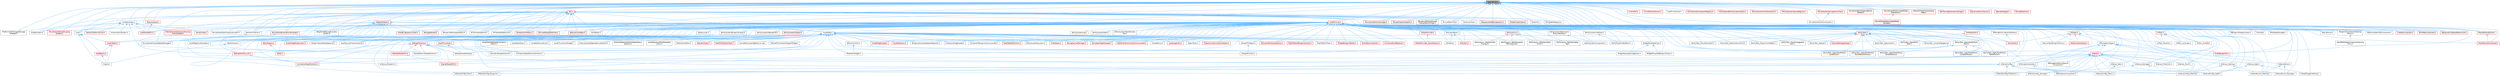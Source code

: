 digraph "SparseArray.h"
{
 // INTERACTIVE_SVG=YES
 // LATEX_PDF_SIZE
  bgcolor="transparent";
  edge [fontname=Helvetica,fontsize=10,labelfontname=Helvetica,labelfontsize=10];
  node [fontname=Helvetica,fontsize=10,shape=box,height=0.2,width=0.4];
  Node1 [id="Node000001",label="SparseArray.h",height=0.2,width=0.4,color="gray40", fillcolor="grey60", style="filled", fontcolor="black",tooltip=" "];
  Node1 -> Node2 [id="edge1_Node000001_Node000002",dir="back",color="steelblue1",style="solid",tooltip=" "];
  Node2 [id="Node000002",label="AssetData.h",height=0.2,width=0.4,color="grey40", fillcolor="white", style="filled",URL="$d9/d19/AssetData_8h.html",tooltip=" "];
  Node2 -> Node3 [id="edge2_Node000002_Node000003",dir="back",color="steelblue1",style="solid",tooltip=" "];
  Node3 [id="Node000003",label="ActorDescContainer.h",height=0.2,width=0.4,color="red", fillcolor="#FFF0F0", style="filled",URL="$de/df0/ActorDescContainer_8h.html",tooltip=" "];
  Node2 -> Node27 [id="edge3_Node000002_Node000027",dir="back",color="steelblue1",style="solid",tooltip=" "];
  Node27 [id="Node000027",label="AnimAssetFindReplace.h",height=0.2,width=0.4,color="red", fillcolor="#FFF0F0", style="filled",URL="$d2/d3f/AnimAssetFindReplace_8h.html",tooltip=" "];
  Node2 -> Node31 [id="edge4_Node000002_Node000031",dir="back",color="steelblue1",style="solid",tooltip=" "];
  Node31 [id="Node000031",label="AnimationGraphSchema.h",height=0.2,width=0.4,color="red", fillcolor="#FFF0F0", style="filled",URL="$dc/d75/AnimationGraphSchema_8h.html",tooltip=" "];
  Node2 -> Node34 [id="edge5_Node000002_Node000034",dir="back",color="steelblue1",style="solid",tooltip=" "];
  Node34 [id="Node000034",label="AnimationStateMachineSchema.h",height=0.2,width=0.4,color="grey40", fillcolor="white", style="filled",URL="$d7/d8c/AnimationStateMachineSchema_8h.html",tooltip=" "];
  Node2 -> Node35 [id="edge6_Node000002_Node000035",dir="back",color="steelblue1",style="solid",tooltip=" "];
  Node35 [id="Node000035",label="AssetDataTagMapSerialization\lDetails.h",height=0.2,width=0.4,color="grey40", fillcolor="white", style="filled",URL="$d5/d67/AssetDataTagMapSerializationDetails_8h.html",tooltip=" "];
  Node2 -> Node36 [id="edge7_Node000002_Node000036",dir="back",color="steelblue1",style="solid",tooltip=" "];
  Node36 [id="Node000036",label="AssetDataToken.h",height=0.2,width=0.4,color="grey40", fillcolor="white", style="filled",URL="$d2/da5/AssetDataToken_8h.html",tooltip=" "];
  Node2 -> Node37 [id="edge8_Node000002_Node000037",dir="back",color="steelblue1",style="solid",tooltip=" "];
  Node37 [id="Node000037",label="AssetDragDropOp.h",height=0.2,width=0.4,color="red", fillcolor="#FFF0F0", style="filled",URL="$df/dda/AssetDragDropOp_8h.html",tooltip=" "];
  Node2 -> Node39 [id="edge9_Node000002_Node000039",dir="back",color="steelblue1",style="solid",tooltip=" "];
  Node39 [id="Node000039",label="AssetReferenceFixer.h",height=0.2,width=0.4,color="grey40", fillcolor="white", style="filled",URL="$dd/da4/AssetReferenceFixer_8h.html",tooltip=" "];
  Node2 -> Node40 [id="edge10_Node000002_Node000040",dir="back",color="steelblue1",style="solid",tooltip=" "];
  Node40 [id="Node000040",label="AssetRegistryGenerator.h",height=0.2,width=0.4,color="grey40", fillcolor="white", style="filled",URL="$df/dd1/AssetRegistryGenerator_8h.html",tooltip=" "];
  Node2 -> Node41 [id="edge11_Node000002_Node000041",dir="back",color="steelblue1",style="solid",tooltip=" "];
  Node41 [id="Node000041",label="AssetSelection.h",height=0.2,width=0.4,color="red", fillcolor="#FFF0F0", style="filled",URL="$d2/d2c/AssetSelection_8h.html",tooltip=" "];
  Node2 -> Node49 [id="edge12_Node000002_Node000049",dir="back",color="steelblue1",style="solid",tooltip=" "];
  Node49 [id="Node000049",label="AssetSourceFilenameCache.h",height=0.2,width=0.4,color="grey40", fillcolor="white", style="filled",URL="$dd/d16/AssetSourceFilenameCache_8h.html",tooltip=" "];
  Node2 -> Node50 [id="edge13_Node000002_Node000050",dir="back",color="steelblue1",style="solid",tooltip=" "];
  Node50 [id="Node000050",label="AssetThumbnail.h",height=0.2,width=0.4,color="red", fillcolor="#FFF0F0", style="filled",URL="$d7/d61/AssetThumbnail_8h.html",tooltip=" "];
  Node50 -> Node59 [id="edge14_Node000050_Node000059",dir="back",color="steelblue1",style="solid",tooltip=" "];
  Node59 [id="Node000059",label="SDeleteAssetsDialog.h",height=0.2,width=0.4,color="grey40", fillcolor="white", style="filled",URL="$d7/d0d/SDeleteAssetsDialog_8h.html",tooltip=" "];
  Node2 -> Node61 [id="edge15_Node000002_Node000061",dir="back",color="steelblue1",style="solid",tooltip=" "];
  Node61 [id="Node000061",label="AssetThumbnailWidget.h",height=0.2,width=0.4,color="grey40", fillcolor="white", style="filled",URL="$d8/d2a/AssetThumbnailWidget_8h.html",tooltip=" "];
  Node2 -> Node62 [id="edge16_Node000002_Node000062",dir="back",color="steelblue1",style="solid",tooltip=" "];
  Node62 [id="Node000062",label="AudioWidgetSubsystem.h",height=0.2,width=0.4,color="red", fillcolor="#FFF0F0", style="filled",URL="$de/d1b/AudioWidgetSubsystem_8h.html",tooltip=" "];
  Node2 -> Node64 [id="edge17_Node000002_Node000064",dir="back",color="steelblue1",style="solid",tooltip=" "];
  Node64 [id="Node000064",label="BlueprintActionDatabaseRegistrar.h",height=0.2,width=0.4,color="grey40", fillcolor="white", style="filled",URL="$d5/d5d/BlueprintActionDatabaseRegistrar_8h.html",tooltip=" "];
  Node2 -> Node65 [id="edge18_Node000002_Node000065",dir="back",color="steelblue1",style="solid",tooltip=" "];
  Node65 [id="Node000065",label="BlueprintAssetNodeSpawner.h",height=0.2,width=0.4,color="grey40", fillcolor="white", style="filled",URL="$d2/d56/BlueprintAssetNodeSpawner_8h.html",tooltip=" "];
  Node2 -> Node66 [id="edge19_Node000002_Node000066",dir="back",color="steelblue1",style="solid",tooltip=" "];
  Node66 [id="Node000066",label="CollectionDragDropOp.h",height=0.2,width=0.4,color="grey40", fillcolor="white", style="filled",URL="$d6/d23/CollectionDragDropOp_8h.html",tooltip=" "];
  Node2 -> Node67 [id="edge20_Node000002_Node000067",dir="back",color="steelblue1",style="solid",tooltip=" "];
  Node67 [id="Node000067",label="CompileAllBlueprintsCommandlet.h",height=0.2,width=0.4,color="grey40", fillcolor="white", style="filled",URL="$d4/d7d/CompileAllBlueprintsCommandlet_8h.html",tooltip=" "];
  Node2 -> Node68 [id="edge21_Node000002_Node000068",dir="back",color="steelblue1",style="solid",tooltip=" "];
  Node68 [id="Node000068",label="DataTableEditorUtils.h",height=0.2,width=0.4,color="red", fillcolor="#FFF0F0", style="filled",URL="$d6/d6f/DataTableEditorUtils_8h.html",tooltip=" "];
  Node2 -> Node70 [id="edge22_Node000002_Node000070",dir="back",color="steelblue1",style="solid",tooltip=" "];
  Node70 [id="Node000070",label="EdGraphSchema.h",height=0.2,width=0.4,color="red", fillcolor="#FFF0F0", style="filled",URL="$d2/dce/EdGraphSchema_8h.html",tooltip=" "];
  Node70 -> Node31 [id="edge23_Node000070_Node000031",dir="back",color="steelblue1",style="solid",tooltip=" "];
  Node70 -> Node34 [id="edge24_Node000070_Node000034",dir="back",color="steelblue1",style="solid",tooltip=" "];
  Node70 -> Node90 [id="edge25_Node000070_Node000090",dir="back",color="steelblue1",style="solid",tooltip=" "];
  Node90 [id="Node000090",label="EdGraphNodeUtils.h",height=0.2,width=0.4,color="red", fillcolor="#FFF0F0", style="filled",URL="$de/dc2/EdGraphNodeUtils_8h.html",tooltip=" "];
  Node90 -> Node127 [id="edge26_Node000090_Node000127",dir="back",color="steelblue1",style="solid",tooltip=" "];
  Node127 [id="Node000127",label="EngineSharedPCH.h",height=0.2,width=0.4,color="red", fillcolor="#FFF0F0", style="filled",URL="$dc/dbb/EngineSharedPCH_8h.html",tooltip=" "];
  Node70 -> Node252 [id="edge27_Node000070_Node000252",dir="back",color="steelblue1",style="solid",tooltip=" "];
  Node252 [id="Node000252",label="EdGraphSchema_K2.h",height=0.2,width=0.4,color="red", fillcolor="#FFF0F0", style="filled",URL="$d0/dcf/EdGraphSchema__K2_8h.html",tooltip=" "];
  Node252 -> Node31 [id="edge28_Node000252_Node000031",dir="back",color="steelblue1",style="solid",tooltip=" "];
  Node70 -> Node127 [id="edge29_Node000070_Node000127",dir="back",color="steelblue1",style="solid",tooltip=" "];
  Node70 -> Node442 [id="edge30_Node000070_Node000442",dir="back",color="steelblue1",style="solid",tooltip=" "];
  Node442 [id="Node000442",label="FindInBlueprints.h",height=0.2,width=0.4,color="red", fillcolor="#FFF0F0", style="filled",URL="$d0/d27/FindInBlueprints_8h.html",tooltip=" "];
  Node70 -> Node458 [id="edge31_Node000070_Node000458",dir="back",color="steelblue1",style="solid",tooltip=" "];
  Node458 [id="Node000458",label="SoundCueGraphSchema.h",height=0.2,width=0.4,color="grey40", fillcolor="white", style="filled",URL="$d7/d4a/SoundCueGraphSchema_8h.html",tooltip=" "];
  Node70 -> Node125 [id="edge32_Node000070_Node000125",dir="back",color="steelblue1",style="solid",tooltip=" "];
  Node125 [id="Node000125",label="SoundSubmixGraphSchema.h",height=0.2,width=0.4,color="grey40", fillcolor="white", style="filled",URL="$dc/ddf/SoundSubmixGraphSchema_8h.html",tooltip=" "];
  Node2 -> Node252 [id="edge33_Node000002_Node000252",dir="back",color="steelblue1",style="solid",tooltip=" "];
  Node2 -> Node459 [id="edge34_Node000002_Node000459",dir="back",color="steelblue1",style="solid",tooltip=" "];
  Node459 [id="Node000459",label="Editor.h",height=0.2,width=0.4,color="red", fillcolor="#FFF0F0", style="filled",URL="$de/d6e/Editor_8h.html",tooltip=" "];
  Node2 -> Node613 [id="edge35_Node000002_Node000613",dir="back",color="steelblue1",style="solid",tooltip=" "];
  Node613 [id="Node000613",label="EditorAnimUtils.h",height=0.2,width=0.4,color="grey40", fillcolor="white", style="filled",URL="$d1/dd4/EditorAnimUtils_8h.html",tooltip=" "];
  Node613 -> Node554 [id="edge36_Node000613_Node000554",dir="back",color="steelblue1",style="solid",tooltip=" "];
  Node554 [id="Node000554",label="SSkeletonWidget.h",height=0.2,width=0.4,color="grey40", fillcolor="white", style="filled",URL="$dd/da7/SSkeletonWidget_8h.html",tooltip=" "];
  Node2 -> Node614 [id="edge37_Node000002_Node000614",dir="back",color="steelblue1",style="solid",tooltip=" "];
  Node614 [id="Node000614",label="EditorAssetSubsystem.h",height=0.2,width=0.4,color="grey40", fillcolor="white", style="filled",URL="$df/d69/EditorAssetSubsystem_8h.html",tooltip=" "];
  Node2 -> Node615 [id="edge38_Node000002_Node000615",dir="back",color="steelblue1",style="solid",tooltip=" "];
  Node615 [id="Node000615",label="EditorEngine.h",height=0.2,width=0.4,color="red", fillcolor="#FFF0F0", style="filled",URL="$da/d0c/EditorEngine_8h.html",tooltip=" "];
  Node615 -> Node459 [id="edge39_Node000615_Node000459",dir="back",color="steelblue1",style="solid",tooltip=" "];
  Node2 -> Node127 [id="edge40_Node000002_Node000127",dir="back",color="steelblue1",style="solid",tooltip=" "];
  Node2 -> Node618 [id="edge41_Node000002_Node000618",dir="back",color="steelblue1",style="solid",tooltip=" "];
  Node618 [id="Node000618",label="ExternalAssetDependencyGatherer.h",height=0.2,width=0.4,color="grey40", fillcolor="white", style="filled",URL="$da/dbe/ExternalAssetDependencyGatherer_8h.html",tooltip=" "];
  Node2 -> Node619 [id="edge42_Node000002_Node000619",dir="back",color="steelblue1",style="solid",tooltip=" "];
  Node619 [id="Node000619",label="ExternalObjectAndActorDependency\lGatherer.h",height=0.2,width=0.4,color="grey40", fillcolor="white", style="filled",URL="$d3/d4e/ExternalObjectAndActorDependencyGatherer_8h.html",tooltip=" "];
  Node2 -> Node620 [id="edge43_Node000002_Node000620",dir="back",color="steelblue1",style="solid",tooltip=" "];
  Node620 [id="Node000620",label="ExternalPackageHelper.h",height=0.2,width=0.4,color="red", fillcolor="#FFF0F0", style="filled",URL="$d3/d2f/ExternalPackageHelper_8h.html",tooltip=" "];
  Node2 -> Node622 [id="edge44_Node000002_Node000622",dir="back",color="steelblue1",style="solid",tooltip=" "];
  Node622 [id="Node000622",label="FileHelpers.h",height=0.2,width=0.4,color="red", fillcolor="#FFF0F0", style="filled",URL="$d9/d82/FileHelpers_8h.html",tooltip=" "];
  Node2 -> Node624 [id="edge45_Node000002_Node000624",dir="back",color="steelblue1",style="solid",tooltip=" "];
  Node624 [id="Node000624",label="GameplayCueManager.h",height=0.2,width=0.4,color="red", fillcolor="#FFF0F0", style="filled",URL="$d7/d4e/GameplayCueManager_8h.html",tooltip=" "];
  Node2 -> Node627 [id="edge46_Node000002_Node000627",dir="back",color="steelblue1",style="solid",tooltip=" "];
  Node627 [id="Node000627",label="GameplayTagsManager.h",height=0.2,width=0.4,color="red", fillcolor="#FFF0F0", style="filled",URL="$d5/dc9/GameplayTagsManager_8h.html",tooltip=" "];
  Node2 -> Node699 [id="edge47_Node000002_Node000699",dir="back",color="steelblue1",style="solid",tooltip=" "];
  Node699 [id="Node000699",label="GatherTextFromAssetsCommandlet.h",height=0.2,width=0.4,color="red", fillcolor="#FFF0F0", style="filled",URL="$df/da5/GatherTextFromAssetsCommandlet_8h.html",tooltip=" "];
  Node2 -> Node700 [id="edge48_Node000002_Node000700",dir="back",color="steelblue1",style="solid",tooltip=" "];
  Node700 [id="Node000700",label="IAssetFamily.h",height=0.2,width=0.4,color="grey40", fillcolor="white", style="filled",URL="$d5/d12/IAssetFamily_8h.html",tooltip=" "];
  Node2 -> Node701 [id="edge49_Node000002_Node000701",dir="back",color="steelblue1",style="solid",tooltip=" "];
  Node701 [id="Node000701",label="LandscapeUtils.h",height=0.2,width=0.4,color="red", fillcolor="#FFF0F0", style="filled",URL="$d0/dc0/LandscapeUtils_8h.html",tooltip=" "];
  Node2 -> Node712 [id="edge50_Node000002_Node000712",dir="back",color="steelblue1",style="solid",tooltip=" "];
  Node712 [id="Node000712",label="LevelSequenceShotMetaData\lLibrary.h",height=0.2,width=0.4,color="grey40", fillcolor="white", style="filled",URL="$d2/d37/LevelSequenceShotMetaDataLibrary_8h.html",tooltip=" "];
  Node2 -> Node713 [id="edge51_Node000002_Node000713",dir="back",color="steelblue1",style="solid",tooltip=" "];
  Node713 [id="Node000713",label="MediaTrackEditor.h",height=0.2,width=0.4,color="grey40", fillcolor="white", style="filled",URL="$d0/d41/MediaTrackEditor_8h.html",tooltip=" "];
  Node2 -> Node714 [id="edge52_Node000002_Node000714",dir="back",color="steelblue1",style="solid",tooltip=" "];
  Node714 [id="Node000714",label="NoExportTypes.h",height=0.2,width=0.4,color="red", fillcolor="#FFF0F0", style="filled",URL="$d3/d21/NoExportTypes_8h.html",tooltip=" "];
  Node2 -> Node819 [id="edge53_Node000002_Node000819",dir="back",color="steelblue1",style="solid",tooltip=" "];
  Node819 [id="Node000819",label="ObjectLibrary.h",height=0.2,width=0.4,color="grey40", fillcolor="white", style="filled",URL="$d8/de1/ObjectLibrary_8h.html",tooltip=" "];
  Node819 -> Node820 [id="edge54_Node000819_Node000820",dir="back",color="steelblue1",style="solid",tooltip=" "];
  Node820 [id="Node000820",label="Engine.h",height=0.2,width=0.4,color="grey40", fillcolor="white", style="filled",URL="$d1/d34/Public_2Engine_8h.html",tooltip=" "];
  Node2 -> Node821 [id="edge55_Node000002_Node000821",dir="back",color="steelblue1",style="solid",tooltip=" "];
  Node821 [id="Node000821",label="ObjectTools.h",height=0.2,width=0.4,color="grey40", fillcolor="white", style="filled",URL="$d3/d71/ObjectTools_8h.html",tooltip=" "];
  Node2 -> Node822 [id="edge56_Node000002_Node000822",dir="back",color="steelblue1",style="solid",tooltip=" "];
  Node822 [id="Node000822",label="PropertyCustomizationHelpers.h",height=0.2,width=0.4,color="red", fillcolor="#FFF0F0", style="filled",URL="$d7/dd0/PropertyCustomizationHelpers_8h.html",tooltip=" "];
  Node2 -> Node824 [id="edge57_Node000002_Node000824",dir="back",color="steelblue1",style="solid",tooltip=" "];
  Node824 [id="Node000824",label="ReimportFbxSceneFactory.h",height=0.2,width=0.4,color="red", fillcolor="#FFF0F0", style="filled",URL="$dc/d5f/ReimportFbxSceneFactory_8h.html",tooltip=" "];
  Node2 -> Node273 [id="edge58_Node000002_Node000273",dir="back",color="steelblue1",style="solid",tooltip=" "];
  Node273 [id="Node000273",label="RigVMEditorBlueprintLibrary.h",height=0.2,width=0.4,color="red", fillcolor="#FFF0F0", style="filled",URL="$d9/d31/RigVMEditorBlueprintLibrary_8h.html",tooltip=" "];
  Node2 -> Node825 [id="edge59_Node000002_Node000825",dir="back",color="steelblue1",style="solid",tooltip=" "];
  Node825 [id="Node000825",label="RigVMEditorTools.h",height=0.2,width=0.4,color="grey40", fillcolor="white", style="filled",URL="$d5/ddd/RigVMEditorTools_8h.html",tooltip=" "];
  Node2 -> Node286 [id="edge60_Node000002_Node000286",dir="back",color="steelblue1",style="solid",tooltip=" "];
  Node286 [id="Node000286",label="RigVMTreeToolkitTask.h",height=0.2,width=0.4,color="red", fillcolor="#FFF0F0", style="filled",URL="$d1/dd5/RigVMTreeToolkitTask_8h.html",tooltip=" "];
  Node2 -> Node59 [id="edge61_Node000002_Node000059",dir="back",color="steelblue1",style="solid",tooltip=" "];
  Node2 -> Node230 [id="edge62_Node000002_Node000230",dir="back",color="steelblue1",style="solid",tooltip=" "];
  Node230 [id="Node000230",label="SGraphPinClass.h",height=0.2,width=0.4,color="grey40", fillcolor="white", style="filled",URL="$df/d8d/SGraphPinClass_8h.html",tooltip=" "];
  Node2 -> Node229 [id="edge63_Node000002_Node000229",dir="back",color="steelblue1",style="solid",tooltip=" "];
  Node229 [id="Node000229",label="SGraphPinObject.h",height=0.2,width=0.4,color="grey40", fillcolor="white", style="filled",URL="$da/dd6/SGraphPinObject_8h.html",tooltip=" "];
  Node229 -> Node230 [id="edge64_Node000229_Node000230",dir="back",color="steelblue1",style="solid",tooltip=" "];
  Node2 -> Node554 [id="edge65_Node000002_Node000554",dir="back",color="steelblue1",style="solid",tooltip=" "];
  Node2 -> Node458 [id="edge66_Node000002_Node000458",dir="back",color="steelblue1",style="solid",tooltip=" "];
  Node2 -> Node125 [id="edge67_Node000002_Node000125",dir="back",color="steelblue1",style="solid",tooltip=" "];
  Node2 -> Node826 [id="edge68_Node000002_Node000826",dir="back",color="steelblue1",style="solid",tooltip=" "];
  Node826 [id="Node000826",label="SoundWaveLoadingBehavior.cpp",height=0.2,width=0.4,color="grey40", fillcolor="white", style="filled",URL="$d7/d95/SoundWaveLoadingBehavior_8cpp.html",tooltip=" "];
  Node2 -> Node827 [id="edge69_Node000002_Node000827",dir="back",color="steelblue1",style="solid",tooltip=" "];
  Node827 [id="Node000827",label="VPAssetThumbnailWrapperWidget.h",height=0.2,width=0.4,color="grey40", fillcolor="white", style="filled",URL="$d8/da8/VPAssetThumbnailWrapperWidget_8h.html",tooltip=" "];
  Node2 -> Node84 [id="edge70_Node000002_Node000084",dir="back",color="steelblue1",style="solid",tooltip=" "];
  Node84 [id="Node000084",label="WidgetBlueprintEditor.h",height=0.2,width=0.4,color="red", fillcolor="#FFF0F0", style="filled",URL="$d6/d04/WidgetBlueprintEditor_8h.html",tooltip=" "];
  Node2 -> Node828 [id="edge71_Node000002_Node000828",dir="back",color="steelblue1",style="solid",tooltip=" "];
  Node828 [id="Node000828",label="WidgetTemplateBlueprintClass.h",height=0.2,width=0.4,color="grey40", fillcolor="white", style="filled",URL="$d4/d8e/WidgetTemplateBlueprintClass_8h.html",tooltip=" "];
  Node2 -> Node829 [id="edge72_Node000002_Node000829",dir="back",color="steelblue1",style="solid",tooltip=" "];
  Node829 [id="Node000829",label="WidgetTemplateClass.h",height=0.2,width=0.4,color="grey40", fillcolor="white", style="filled",URL="$df/da5/WidgetTemplateClass_8h.html",tooltip=" "];
  Node829 -> Node828 [id="edge73_Node000829_Node000828",dir="back",color="steelblue1",style="solid",tooltip=" "];
  Node829 -> Node830 [id="edge74_Node000829_Node000830",dir="back",color="steelblue1",style="solid",tooltip=" "];
  Node830 [id="Node000830",label="WidgetTemplateImageClass.h",height=0.2,width=0.4,color="grey40", fillcolor="white", style="filled",URL="$d1/d00/WidgetTemplateImageClass_8h.html",tooltip=" "];
  Node2 -> Node830 [id="edge75_Node000002_Node000830",dir="back",color="steelblue1",style="solid",tooltip=" "];
  Node1 -> Node122 [id="edge76_Node000001_Node000122",dir="back",color="steelblue1",style="solid",tooltip=" "];
  Node122 [id="Node000122",label="BlueprintConnectionDrawing\lPolicy.h",height=0.2,width=0.4,color="grey40", fillcolor="white", style="filled",URL="$d2/dfc/BlueprintConnectionDrawingPolicy_8h.html",tooltip=" "];
  Node122 -> Node123 [id="edge77_Node000122_Node000123",dir="back",color="steelblue1",style="solid",tooltip=" "];
  Node123 [id="Node000123",label="RigVMEdGraphConnectionDrawing\lPolicy.h",height=0.2,width=0.4,color="grey40", fillcolor="white", style="filled",URL="$d7/df8/RigVMEdGraphConnectionDrawingPolicy_8h.html",tooltip=" "];
  Node1 -> Node831 [id="edge78_Node000001_Node000831",dir="back",color="steelblue1",style="solid",tooltip=" "];
  Node831 [id="Node000831",label="ConfigCacheIni.h",height=0.2,width=0.4,color="grey40", fillcolor="white", style="filled",URL="$dd/d3f/ConfigCacheIni_8h.html",tooltip=" "];
  Node831 -> Node832 [id="edge79_Node000831_Node000832",dir="back",color="steelblue1",style="solid",tooltip=" "];
  Node832 [id="Node000832",label="ConfigContext.h",height=0.2,width=0.4,color="grey40", fillcolor="white", style="filled",URL="$d7/d2e/ConfigContext_8h.html",tooltip=" "];
  Node831 -> Node833 [id="edge80_Node000831_Node000833",dir="back",color="steelblue1",style="solid",tooltip=" "];
  Node833 [id="Node000833",label="Core.h",height=0.2,width=0.4,color="grey40", fillcolor="white", style="filled",URL="$d6/dd7/Core_8h.html",tooltip=" "];
  Node833 -> Node834 [id="edge81_Node000833_Node000834",dir="back",color="steelblue1",style="solid",tooltip=" "];
  Node834 [id="Node000834",label="CoreUObject.h",height=0.2,width=0.4,color="red", fillcolor="#FFF0F0", style="filled",URL="$d0/ded/CoreUObject_8h.html",tooltip=" "];
  Node834 -> Node820 [id="edge82_Node000834_Node000820",dir="back",color="steelblue1",style="solid",tooltip=" "];
  Node834 -> Node836 [id="edge83_Node000834_Node000836",dir="back",color="steelblue1",style="solid",tooltip=" "];
  Node836 [id="Node000836",label="SlateBasics.h",height=0.2,width=0.4,color="red", fillcolor="#FFF0F0", style="filled",URL="$da/d2f/SlateBasics_8h.html",tooltip=" "];
  Node836 -> Node820 [id="edge84_Node000836_Node000820",dir="back",color="steelblue1",style="solid",tooltip=" "];
  Node833 -> Node820 [id="edge85_Node000833_Node000820",dir="back",color="steelblue1",style="solid",tooltip=" "];
  Node833 -> Node836 [id="edge86_Node000833_Node000836",dir="back",color="steelblue1",style="solid",tooltip=" "];
  Node831 -> Node840 [id="edge87_Node000831_Node000840",dir="back",color="steelblue1",style="solid",tooltip=" "];
  Node840 [id="Node000840",label="CoreSharedPCH.h",height=0.2,width=0.4,color="red", fillcolor="#FFF0F0", style="filled",URL="$d8/de5/CoreSharedPCH_8h.html",tooltip=" "];
  Node831 -> Node90 [id="edge88_Node000831_Node000090",dir="back",color="steelblue1",style="solid",tooltip=" "];
  Node831 -> Node843 [id="edge89_Node000831_Node000843",dir="back",color="steelblue1",style="solid",tooltip=" "];
  Node843 [id="Node000843",label="GenericPlatformDriver.h",height=0.2,width=0.4,color="red", fillcolor="#FFF0F0", style="filled",URL="$d6/d35/GenericPlatformDriver_8h.html",tooltip=" "];
  Node831 -> Node845 [id="edge90_Node000831_Node000845",dir="back",color="steelblue1",style="solid",tooltip=" "];
  Node845 [id="Node000845",label="IPlatformFileManagedStorage\lWrapper.h",height=0.2,width=0.4,color="grey40", fillcolor="white", style="filled",URL="$db/d2e/IPlatformFileManagedStorageWrapper_8h.html",tooltip=" "];
  Node831 -> Node846 [id="edge91_Node000831_Node000846",dir="back",color="steelblue1",style="solid",tooltip=" "];
  Node846 [id="Node000846",label="InternationalizationConditioning\lCommandlet.h",height=0.2,width=0.4,color="red", fillcolor="#FFF0F0", style="filled",URL="$de/d28/InternationalizationConditioningCommandlet_8h.html",tooltip=" "];
  Node831 -> Node847 [id="edge92_Node000831_Node000847",dir="back",color="steelblue1",style="solid",tooltip=" "];
  Node847 [id="Node000847",label="VirtualizationSystem.h",height=0.2,width=0.4,color="grey40", fillcolor="white", style="filled",URL="$d1/dc4/VirtualizationSystem_8h.html",tooltip=" "];
  Node831 -> Node848 [id="edge93_Node000831_Node000848",dir="back",color="steelblue1",style="solid",tooltip=" "];
  Node848 [id="Node000848",label="VoiceConfig.h",height=0.2,width=0.4,color="red", fillcolor="#FFF0F0", style="filled",URL="$d4/dbb/VoiceConfig_8h.html",tooltip=" "];
  Node1 -> Node832 [id="edge94_Node000001_Node000832",dir="back",color="steelblue1",style="solid",tooltip=" "];
  Node1 -> Node833 [id="edge95_Node000001_Node000833",dir="back",color="steelblue1",style="solid",tooltip=" "];
  Node1 -> Node851 [id="edge96_Node000001_Node000851",dir="back",color="steelblue1",style="solid",tooltip=" "];
  Node851 [id="Node000851",label="CoreMinimal.h",height=0.2,width=0.4,color="red", fillcolor="#FFF0F0", style="filled",URL="$d7/d67/CoreMinimal_8h.html",tooltip=" "];
  Node851 -> Node852 [id="edge97_Node000851_Node000852",dir="back",color="steelblue1",style="solid",tooltip=" "];
  Node852 [id="Node000852",label="AIAsyncTaskBlueprintProxy.h",height=0.2,width=0.4,color="grey40", fillcolor="white", style="filled",URL="$db/d07/AIAsyncTaskBlueprintProxy_8h.html",tooltip=" "];
  Node851 -> Node853 [id="edge98_Node000851_Node000853",dir="back",color="steelblue1",style="solid",tooltip=" "];
  Node853 [id="Node000853",label="AIBlueprintHelperLibrary.h",height=0.2,width=0.4,color="grey40", fillcolor="white", style="filled",URL="$dc/d00/AIBlueprintHelperLibrary_8h.html",tooltip=" "];
  Node851 -> Node854 [id="edge99_Node000851_Node000854",dir="back",color="steelblue1",style="solid",tooltip=" "];
  Node854 [id="Node000854",label="AIConfig.h",height=0.2,width=0.4,color="grey40", fillcolor="white", style="filled",URL="$da/da3/AIConfig_8h.html",tooltip=" "];
  Node851 -> Node855 [id="edge100_Node000851_Node000855",dir="back",color="steelblue1",style="solid",tooltip=" "];
  Node855 [id="Node000855",label="AIController.h",height=0.2,width=0.4,color="red", fillcolor="#FFF0F0", style="filled",URL="$d7/dd8/AIController_8h.html",tooltip=" "];
  Node851 -> Node858 [id="edge101_Node000851_Node000858",dir="back",color="steelblue1",style="solid",tooltip=" "];
  Node858 [id="Node000858",label="AIDataProvider.h",height=0.2,width=0.4,color="red", fillcolor="#FFF0F0", style="filled",URL="$dd/d5b/AIDataProvider_8h.html",tooltip=" "];
  Node858 -> Node859 [id="edge102_Node000858_Node000859",dir="back",color="steelblue1",style="solid",tooltip=" "];
  Node859 [id="Node000859",label="AIDataProvider_QueryParams.h",height=0.2,width=0.4,color="red", fillcolor="#FFF0F0", style="filled",URL="$d3/dd9/AIDataProvider__QueryParams_8h.html",tooltip=" "];
  Node851 -> Node859 [id="edge103_Node000851_Node000859",dir="back",color="steelblue1",style="solid",tooltip=" "];
  Node851 -> Node869 [id="edge104_Node000851_Node000869",dir="back",color="steelblue1",style="solid",tooltip=" "];
  Node869 [id="Node000869",label="AIHotSpotManager.h",height=0.2,width=0.4,color="grey40", fillcolor="white", style="filled",URL="$da/d1d/AIHotSpotManager_8h.html",tooltip=" "];
  Node851 -> Node870 [id="edge105_Node000851_Node000870",dir="back",color="steelblue1",style="solid",tooltip=" "];
  Node870 [id="Node000870",label="AIModule.h",height=0.2,width=0.4,color="grey40", fillcolor="white", style="filled",URL="$d9/df1/AIModule_8h.html",tooltip=" "];
  Node851 -> Node871 [id="edge106_Node000851_Node000871",dir="back",color="steelblue1",style="solid",tooltip=" "];
  Node871 [id="Node000871",label="AIPerceptionComponent.h",height=0.2,width=0.4,color="grey40", fillcolor="white", style="filled",URL="$d6/d0a/AIPerceptionComponent_8h.html",tooltip=" "];
  Node851 -> Node872 [id="edge107_Node000851_Node000872",dir="back",color="steelblue1",style="solid",tooltip=" "];
  Node872 [id="Node000872",label="AIPerceptionListenerInterface.h",height=0.2,width=0.4,color="grey40", fillcolor="white", style="filled",URL="$d4/dd7/AIPerceptionListenerInterface_8h.html",tooltip=" "];
  Node872 -> Node855 [id="edge108_Node000872_Node000855",dir="back",color="steelblue1",style="solid",tooltip=" "];
  Node851 -> Node873 [id="edge109_Node000851_Node000873",dir="back",color="steelblue1",style="solid",tooltip=" "];
  Node873 [id="Node000873",label="AIPerceptionStimuliSource\lComponent.h",height=0.2,width=0.4,color="grey40", fillcolor="white", style="filled",URL="$df/da3/AIPerceptionStimuliSourceComponent_8h.html",tooltip=" "];
  Node851 -> Node874 [id="edge110_Node000851_Node000874",dir="back",color="steelblue1",style="solid",tooltip=" "];
  Node874 [id="Node000874",label="AIPerceptionSystem.h",height=0.2,width=0.4,color="grey40", fillcolor="white", style="filled",URL="$d0/d08/AIPerceptionSystem_8h.html",tooltip=" "];
  Node874 -> Node871 [id="edge111_Node000874_Node000871",dir="back",color="steelblue1",style="solid",tooltip=" "];
  Node851 -> Node875 [id="edge112_Node000851_Node000875",dir="back",color="steelblue1",style="solid",tooltip=" "];
  Node875 [id="Node000875",label="AIPerceptionTypes.h",height=0.2,width=0.4,color="grey40", fillcolor="white", style="filled",URL="$de/d00/AIPerceptionTypes_8h.html",tooltip=" "];
  Node875 -> Node871 [id="edge113_Node000875_Node000871",dir="back",color="steelblue1",style="solid",tooltip=" "];
  Node875 -> Node874 [id="edge114_Node000875_Node000874",dir="back",color="steelblue1",style="solid",tooltip=" "];
  Node875 -> Node876 [id="edge115_Node000875_Node000876",dir="back",color="steelblue1",style="solid",tooltip=" "];
  Node876 [id="Node000876",label="AISense.h",height=0.2,width=0.4,color="red", fillcolor="#FFF0F0", style="filled",URL="$d3/dbd/AISense_8h.html",tooltip=" "];
  Node876 -> Node871 [id="edge116_Node000876_Node000871",dir="back",color="steelblue1",style="solid",tooltip=" "];
  Node876 -> Node873 [id="edge117_Node000876_Node000873",dir="back",color="steelblue1",style="solid",tooltip=" "];
  Node876 -> Node874 [id="edge118_Node000876_Node000874",dir="back",color="steelblue1",style="solid",tooltip=" "];
  Node876 -> Node877 [id="edge119_Node000876_Node000877",dir="back",color="steelblue1",style="solid",tooltip=" "];
  Node877 [id="Node000877",label="AISenseConfig.h",height=0.2,width=0.4,color="grey40", fillcolor="white", style="filled",URL="$d4/d73/AISenseConfig_8h.html",tooltip=" "];
  Node877 -> Node878 [id="edge120_Node000877_Node000878",dir="back",color="steelblue1",style="solid",tooltip=" "];
  Node878 [id="Node000878",label="AISenseConfig_Blueprint.h",height=0.2,width=0.4,color="grey40", fillcolor="white", style="filled",URL="$d7/ddf/AISenseConfig__Blueprint_8h.html",tooltip=" "];
  Node877 -> Node879 [id="edge121_Node000877_Node000879",dir="back",color="steelblue1",style="solid",tooltip=" "];
  Node879 [id="Node000879",label="AISenseConfig_Damage.h",height=0.2,width=0.4,color="grey40", fillcolor="white", style="filled",URL="$d4/d13/AISenseConfig__Damage_8h.html",tooltip=" "];
  Node877 -> Node880 [id="edge122_Node000877_Node000880",dir="back",color="steelblue1",style="solid",tooltip=" "];
  Node880 [id="Node000880",label="AISenseConfig_Hearing.h",height=0.2,width=0.4,color="grey40", fillcolor="white", style="filled",URL="$df/d81/AISenseConfig__Hearing_8h.html",tooltip=" "];
  Node877 -> Node881 [id="edge123_Node000877_Node000881",dir="back",color="steelblue1",style="solid",tooltip=" "];
  Node881 [id="Node000881",label="AISenseConfig_Prediction.h",height=0.2,width=0.4,color="grey40", fillcolor="white", style="filled",URL="$d2/d6e/AISenseConfig__Prediction_8h.html",tooltip=" "];
  Node877 -> Node882 [id="edge124_Node000877_Node000882",dir="back",color="steelblue1",style="solid",tooltip=" "];
  Node882 [id="Node000882",label="AISenseConfig_Sight.h",height=0.2,width=0.4,color="grey40", fillcolor="white", style="filled",URL="$d7/d17/AISenseConfig__Sight_8h.html",tooltip=" "];
  Node877 -> Node883 [id="edge125_Node000877_Node000883",dir="back",color="steelblue1",style="solid",tooltip=" "];
  Node883 [id="Node000883",label="AISenseConfig_Team.h",height=0.2,width=0.4,color="grey40", fillcolor="white", style="filled",URL="$dc/daf/AISenseConfig__Team_8h.html",tooltip=" "];
  Node877 -> Node884 [id="edge126_Node000877_Node000884",dir="back",color="steelblue1",style="solid",tooltip=" "];
  Node884 [id="Node000884",label="AISenseConfig_Touch.h",height=0.2,width=0.4,color="grey40", fillcolor="white", style="filled",URL="$df/d3a/AISenseConfig__Touch_8h.html",tooltip=" "];
  Node876 -> Node878 [id="edge127_Node000876_Node000878",dir="back",color="steelblue1",style="solid",tooltip=" "];
  Node876 -> Node879 [id="edge128_Node000876_Node000879",dir="back",color="steelblue1",style="solid",tooltip=" "];
  Node876 -> Node880 [id="edge129_Node000876_Node000880",dir="back",color="steelblue1",style="solid",tooltip=" "];
  Node876 -> Node881 [id="edge130_Node000876_Node000881",dir="back",color="steelblue1",style="solid",tooltip=" "];
  Node876 -> Node882 [id="edge131_Node000876_Node000882",dir="back",color="steelblue1",style="solid",tooltip=" "];
  Node876 -> Node883 [id="edge132_Node000876_Node000883",dir="back",color="steelblue1",style="solid",tooltip=" "];
  Node876 -> Node884 [id="edge133_Node000876_Node000884",dir="back",color="steelblue1",style="solid",tooltip=" "];
  Node876 -> Node885 [id="edge134_Node000876_Node000885",dir="back",color="steelblue1",style="solid",tooltip=" "];
  Node885 [id="Node000885",label="AISense_Blueprint.h",height=0.2,width=0.4,color="grey40", fillcolor="white", style="filled",URL="$d6/d30/AISense__Blueprint_8h.html",tooltip=" "];
  Node876 -> Node886 [id="edge135_Node000876_Node000886",dir="back",color="steelblue1",style="solid",tooltip=" "];
  Node886 [id="Node000886",label="AISense_Damage.h",height=0.2,width=0.4,color="grey40", fillcolor="white", style="filled",URL="$dd/d37/AISense__Damage_8h.html",tooltip=" "];
  Node886 -> Node879 [id="edge136_Node000886_Node000879",dir="back",color="steelblue1",style="solid",tooltip=" "];
  Node886 -> Node887 [id="edge137_Node000886_Node000887",dir="back",color="steelblue1",style="solid",tooltip=" "];
  Node887 [id="Node000887",label="AISenseEvent_Damage.h",height=0.2,width=0.4,color="grey40", fillcolor="white", style="filled",URL="$db/d23/AISenseEvent__Damage_8h.html",tooltip=" "];
  Node876 -> Node888 [id="edge138_Node000876_Node000888",dir="back",color="steelblue1",style="solid",tooltip=" "];
  Node888 [id="Node000888",label="AISense_Hearing.h",height=0.2,width=0.4,color="grey40", fillcolor="white", style="filled",URL="$dc/d03/AISense__Hearing_8h.html",tooltip=" "];
  Node888 -> Node880 [id="edge139_Node000888_Node000880",dir="back",color="steelblue1",style="solid",tooltip=" "];
  Node888 -> Node889 [id="edge140_Node000888_Node000889",dir="back",color="steelblue1",style="solid",tooltip=" "];
  Node889 [id="Node000889",label="AISenseEvent_Hearing.h",height=0.2,width=0.4,color="grey40", fillcolor="white", style="filled",URL="$df/d3a/AISenseEvent__Hearing_8h.html",tooltip=" "];
  Node876 -> Node890 [id="edge141_Node000876_Node000890",dir="back",color="steelblue1",style="solid",tooltip=" "];
  Node890 [id="Node000890",label="AISense_Prediction.h",height=0.2,width=0.4,color="grey40", fillcolor="white", style="filled",URL="$d4/de0/AISense__Prediction_8h.html",tooltip=" "];
  Node876 -> Node891 [id="edge142_Node000876_Node000891",dir="back",color="steelblue1",style="solid",tooltip=" "];
  Node891 [id="Node000891",label="AISense_Sight.h",height=0.2,width=0.4,color="grey40", fillcolor="white", style="filled",URL="$d7/d6f/AISense__Sight_8h.html",tooltip=" "];
  Node891 -> Node882 [id="edge143_Node000891_Node000882",dir="back",color="steelblue1",style="solid",tooltip=" "];
  Node891 -> Node892 [id="edge144_Node000891_Node000892",dir="back",color="steelblue1",style="solid",tooltip=" "];
  Node892 [id="Node000892",label="AISightTargetInterface.h",height=0.2,width=0.4,color="grey40", fillcolor="white", style="filled",URL="$d0/dd7/AISightTargetInterface_8h.html",tooltip=" "];
  Node876 -> Node893 [id="edge145_Node000876_Node000893",dir="back",color="steelblue1",style="solid",tooltip=" "];
  Node893 [id="Node000893",label="AISense_Team.h",height=0.2,width=0.4,color="grey40", fillcolor="white", style="filled",URL="$d7/d7a/AISense__Team_8h.html",tooltip=" "];
  Node893 -> Node883 [id="edge146_Node000893_Node000883",dir="back",color="steelblue1",style="solid",tooltip=" "];
  Node876 -> Node894 [id="edge147_Node000876_Node000894",dir="back",color="steelblue1",style="solid",tooltip=" "];
  Node894 [id="Node000894",label="AISense_Touch.h",height=0.2,width=0.4,color="grey40", fillcolor="white", style="filled",URL="$d6/db4/AISense__Touch_8h.html",tooltip=" "];
  Node875 -> Node877 [id="edge148_Node000875_Node000877",dir="back",color="steelblue1",style="solid",tooltip=" "];
  Node875 -> Node880 [id="edge149_Node000875_Node000880",dir="back",color="steelblue1",style="solid",tooltip=" "];
  Node875 -> Node882 [id="edge150_Node000875_Node000882",dir="back",color="steelblue1",style="solid",tooltip=" "];
  Node875 -> Node895 [id="edge151_Node000875_Node000895",dir="back",color="steelblue1",style="solid",tooltip=" "];
  Node895 [id="Node000895",label="AISenseEvent.h",height=0.2,width=0.4,color="grey40", fillcolor="white", style="filled",URL="$de/d44/AISenseEvent_8h.html",tooltip=" "];
  Node895 -> Node887 [id="edge152_Node000895_Node000887",dir="back",color="steelblue1",style="solid",tooltip=" "];
  Node895 -> Node889 [id="edge153_Node000895_Node000889",dir="back",color="steelblue1",style="solid",tooltip=" "];
  Node851 -> Node896 [id="edge154_Node000851_Node000896",dir="back",color="steelblue1",style="solid",tooltip=" "];
  Node896 [id="Node000896",label="AIResourceInterface.h",height=0.2,width=0.4,color="red", fillcolor="#FFF0F0", style="filled",URL="$dd/d0d/AIResourceInterface_8h.html",tooltip=" "];
  Node851 -> Node953 [id="edge155_Node000851_Node000953",dir="back",color="steelblue1",style="solid",tooltip=" "];
  Node953 [id="Node000953",label="AIResources.h",height=0.2,width=0.4,color="grey40", fillcolor="white", style="filled",URL="$d9/db0/AIResources_8h.html",tooltip=" "];
  Node851 -> Node876 [id="edge156_Node000851_Node000876",dir="back",color="steelblue1",style="solid",tooltip=" "];
  Node851 -> Node877 [id="edge157_Node000851_Node000877",dir="back",color="steelblue1",style="solid",tooltip=" "];
  Node851 -> Node878 [id="edge158_Node000851_Node000878",dir="back",color="steelblue1",style="solid",tooltip=" "];
  Node851 -> Node879 [id="edge159_Node000851_Node000879",dir="back",color="steelblue1",style="solid",tooltip=" "];
  Node851 -> Node880 [id="edge160_Node000851_Node000880",dir="back",color="steelblue1",style="solid",tooltip=" "];
  Node851 -> Node881 [id="edge161_Node000851_Node000881",dir="back",color="steelblue1",style="solid",tooltip=" "];
  Node851 -> Node882 [id="edge162_Node000851_Node000882",dir="back",color="steelblue1",style="solid",tooltip=" "];
  Node851 -> Node883 [id="edge163_Node000851_Node000883",dir="back",color="steelblue1",style="solid",tooltip=" "];
  Node851 -> Node884 [id="edge164_Node000851_Node000884",dir="back",color="steelblue1",style="solid",tooltip=" "];
  Node851 -> Node895 [id="edge165_Node000851_Node000895",dir="back",color="steelblue1",style="solid",tooltip=" "];
  Node851 -> Node887 [id="edge166_Node000851_Node000887",dir="back",color="steelblue1",style="solid",tooltip=" "];
  Node851 -> Node889 [id="edge167_Node000851_Node000889",dir="back",color="steelblue1",style="solid",tooltip=" "];
  Node851 -> Node885 [id="edge168_Node000851_Node000885",dir="back",color="steelblue1",style="solid",tooltip=" "];
  Node851 -> Node886 [id="edge169_Node000851_Node000886",dir="back",color="steelblue1",style="solid",tooltip=" "];
  Node851 -> Node888 [id="edge170_Node000851_Node000888",dir="back",color="steelblue1",style="solid",tooltip=" "];
  Node851 -> Node890 [id="edge171_Node000851_Node000890",dir="back",color="steelblue1",style="solid",tooltip=" "];
  Node851 -> Node891 [id="edge172_Node000851_Node000891",dir="back",color="steelblue1",style="solid",tooltip=" "];
  Node851 -> Node893 [id="edge173_Node000851_Node000893",dir="back",color="steelblue1",style="solid",tooltip=" "];
  Node851 -> Node894 [id="edge174_Node000851_Node000894",dir="back",color="steelblue1",style="solid",tooltip=" "];
  Node851 -> Node892 [id="edge175_Node000851_Node000892",dir="back",color="steelblue1",style="solid",tooltip=" "];
  Node851 -> Node954 [id="edge176_Node000851_Node000954",dir="back",color="steelblue1",style="solid",tooltip=" "];
  Node954 [id="Node000954",label="AISystem.h",height=0.2,width=0.4,color="red", fillcolor="#FFF0F0", style="filled",URL="$d0/d71/AISystem_8h.html",tooltip=" "];
  Node851 -> Node959 [id="edge177_Node000851_Node000959",dir="back",color="steelblue1",style="solid",tooltip=" "];
  Node959 [id="Node000959",label="AISystemBase.h",height=0.2,width=0.4,color="grey40", fillcolor="white", style="filled",URL="$d5/d44/AISystemBase_8h.html",tooltip=" "];
  Node959 -> Node870 [id="edge178_Node000959_Node000870",dir="back",color="steelblue1",style="solid",tooltip=" "];
  Node959 -> Node954 [id="edge179_Node000959_Node000954",dir="back",color="steelblue1",style="solid",tooltip=" "];
  Node851 -> Node960 [id="edge180_Node000851_Node000960",dir="back",color="steelblue1",style="solid",tooltip=" "];
  Node960 [id="Node000960",label="AITask.h",height=0.2,width=0.4,color="red", fillcolor="#FFF0F0", style="filled",URL="$d6/de2/AITask_8h.html",tooltip=" "];
  Node960 -> Node961 [id="edge181_Node000960_Node000961",dir="back",color="steelblue1",style="solid",tooltip=" "];
  Node961 [id="Node000961",label="AITask_LockLogic.h",height=0.2,width=0.4,color="grey40", fillcolor="white", style="filled",URL="$d8/d28/AITask__LockLogic_8h.html",tooltip=" "];
  Node960 -> Node950 [id="edge182_Node000960_Node000950",dir="back",color="steelblue1",style="solid",tooltip=" "];
  Node950 [id="Node000950",label="AITask_MoveTo.h",height=0.2,width=0.4,color="grey40", fillcolor="white", style="filled",URL="$d4/dc4/AITask__MoveTo_8h.html",tooltip=" "];
  Node960 -> Node962 [id="edge183_Node000960_Node000962",dir="back",color="steelblue1",style="solid",tooltip=" "];
  Node962 [id="Node000962",label="AITask_RunEQS.h",height=0.2,width=0.4,color="grey40", fillcolor="white", style="filled",URL="$d9/d9f/AITask__RunEQS_8h.html",tooltip=" "];
  Node851 -> Node961 [id="edge184_Node000851_Node000961",dir="back",color="steelblue1",style="solid",tooltip=" "];
  Node851 -> Node950 [id="edge185_Node000851_Node000950",dir="back",color="steelblue1",style="solid",tooltip=" "];
  Node851 -> Node962 [id="edge186_Node000851_Node000962",dir="back",color="steelblue1",style="solid",tooltip=" "];
  Node851 -> Node963 [id="edge187_Node000851_Node000963",dir="back",color="steelblue1",style="solid",tooltip=" "];
  Node963 [id="Node000963",label="AITypes.h",height=0.2,width=0.4,color="red", fillcolor="#FFF0F0", style="filled",URL="$dd/d64/AITypes_8h.html",tooltip=" "];
  Node963 -> Node852 [id="edge188_Node000963_Node000852",dir="back",color="steelblue1",style="solid",tooltip=" "];
  Node963 -> Node855 [id="edge189_Node000963_Node000855",dir="back",color="steelblue1",style="solid",tooltip=" "];
  Node963 -> Node875 [id="edge190_Node000963_Node000875",dir="back",color="steelblue1",style="solid",tooltip=" "];
  Node963 -> Node896 [id="edge191_Node000963_Node000896",dir="back",color="steelblue1",style="solid",tooltip=" "];
  Node963 -> Node950 [id="edge192_Node000963_Node000950",dir="back",color="steelblue1",style="solid",tooltip=" "];
  Node851 -> Node968 [id="edge193_Node000851_Node000968",dir="back",color="steelblue1",style="solid",tooltip=" "];
  Node968 [id="Node000968",label="AbilityAsync.h",height=0.2,width=0.4,color="red", fillcolor="#FFF0F0", style="filled",URL="$d8/dce/AbilityAsync_8h.html",tooltip=" "];
  Node968 -> Node969 [id="edge194_Node000968_Node000969",dir="back",color="steelblue1",style="solid",tooltip=" "];
  Node969 [id="Node000969",label="AbilityAsync_WaitAttribute\lChanged.h",height=0.2,width=0.4,color="grey40", fillcolor="white", style="filled",URL="$d8/d81/AbilityAsync__WaitAttributeChanged_8h.html",tooltip=" "];
  Node968 -> Node970 [id="edge195_Node000968_Node000970",dir="back",color="steelblue1",style="solid",tooltip=" "];
  Node970 [id="Node000970",label="AbilityAsync_WaitGameplay\lEffectApplied.h",height=0.2,width=0.4,color="grey40", fillcolor="white", style="filled",URL="$dd/d1a/AbilityAsync__WaitGameplayEffectApplied_8h.html",tooltip=" "];
  Node968 -> Node971 [id="edge196_Node000968_Node000971",dir="back",color="steelblue1",style="solid",tooltip=" "];
  Node971 [id="Node000971",label="AbilityAsync_WaitGameplay\lEvent.h",height=0.2,width=0.4,color="grey40", fillcolor="white", style="filled",URL="$d4/d2d/AbilityAsync__WaitGameplayEvent_8h.html",tooltip=" "];
  Node968 -> Node972 [id="edge197_Node000968_Node000972",dir="back",color="steelblue1",style="solid",tooltip=" "];
  Node972 [id="Node000972",label="AbilityAsync_WaitGameplay\lTag.h",height=0.2,width=0.4,color="grey40", fillcolor="white", style="filled",URL="$d8/dc5/AbilityAsync__WaitGameplayTag_8h.html",tooltip=" "];
  Node851 -> Node969 [id="edge198_Node000851_Node000969",dir="back",color="steelblue1",style="solid",tooltip=" "];
  Node851 -> Node970 [id="edge199_Node000851_Node000970",dir="back",color="steelblue1",style="solid",tooltip=" "];
  Node851 -> Node971 [id="edge200_Node000851_Node000971",dir="back",color="steelblue1",style="solid",tooltip=" "];
  Node851 -> Node972 [id="edge201_Node000851_Node000972",dir="back",color="steelblue1",style="solid",tooltip=" "];
  Node851 -> Node975 [id="edge202_Node000851_Node000975",dir="back",color="steelblue1",style="solid",tooltip=" "];
  Node975 [id="Node000975",label="AbilitySystemBlueprintLibrary.h",height=0.2,width=0.4,color="grey40", fillcolor="white", style="filled",URL="$d5/dd6/AbilitySystemBlueprintLibrary_8h.html",tooltip=" "];
  Node851 -> Node976 [id="edge203_Node000851_Node000976",dir="back",color="steelblue1",style="solid",tooltip=" "];
  Node976 [id="Node000976",label="AbilitySystemComponent.h",height=0.2,width=0.4,color="grey40", fillcolor="white", style="filled",URL="$d0/da3/AbilitySystemComponent_8h.html",tooltip=" "];
  Node851 -> Node977 [id="edge204_Node000851_Node000977",dir="back",color="steelblue1",style="solid",tooltip=" "];
  Node977 [id="Node000977",label="AbilitySystemDebugHUD.h",height=0.2,width=0.4,color="grey40", fillcolor="white", style="filled",URL="$dc/d84/AbilitySystemDebugHUD_8h.html",tooltip=" "];
  Node851 -> Node978 [id="edge205_Node000851_Node000978",dir="back",color="steelblue1",style="solid",tooltip=" "];
  Node978 [id="Node000978",label="AbilitySystemGlobals.h",height=0.2,width=0.4,color="red", fillcolor="#FFF0F0", style="filled",URL="$dc/d82/AbilitySystemGlobals_8h.html",tooltip=" "];
  Node851 -> Node979 [id="edge206_Node000851_Node000979",dir="back",color="steelblue1",style="solid",tooltip=" "];
  Node979 [id="Node000979",label="AbilitySystemInterface.h",height=0.2,width=0.4,color="grey40", fillcolor="white", style="filled",URL="$d8/d76/AbilitySystemInterface_8h.html",tooltip=" "];
  Node979 -> Node980 [id="edge207_Node000979_Node000980",dir="back",color="steelblue1",style="solid",tooltip=" "];
  Node980 [id="Node000980",label="AbilitySystemTestPawn.h",height=0.2,width=0.4,color="grey40", fillcolor="white", style="filled",URL="$d9/d5f/AbilitySystemTestPawn_8h.html",tooltip=" "];
  Node851 -> Node981 [id="edge208_Node000851_Node000981",dir="back",color="steelblue1",style="solid",tooltip=" "];
  Node981 [id="Node000981",label="AbilitySystemLog.h",height=0.2,width=0.4,color="grey40", fillcolor="white", style="filled",URL="$d9/d0f/AbilitySystemLog_8h.html",tooltip=" "];
  Node851 -> Node982 [id="edge209_Node000851_Node000982",dir="back",color="steelblue1",style="solid",tooltip=" "];
  Node982 [id="Node000982",label="AbilitySystemReplication\lProxyInterface.h",height=0.2,width=0.4,color="grey40", fillcolor="white", style="filled",URL="$d9/d17/AbilitySystemReplicationProxyInterface_8h.html",tooltip=" "];
  Node982 -> Node976 [id="edge210_Node000982_Node000976",dir="back",color="steelblue1",style="solid",tooltip=" "];
  Node851 -> Node983 [id="edge211_Node000851_Node000983",dir="back",color="steelblue1",style="solid",tooltip=" "];
  Node983 [id="Node000983",label="AbilitySystemStats.h",height=0.2,width=0.4,color="grey40", fillcolor="white", style="filled",URL="$d2/d42/AbilitySystemStats_8h.html",tooltip=" "];
  Node851 -> Node984 [id="edge212_Node000851_Node000984",dir="back",color="steelblue1",style="solid",tooltip=" "];
  Node984 [id="Node000984",label="AbilitySystemTestAttribute\lSet.h",height=0.2,width=0.4,color="grey40", fillcolor="white", style="filled",URL="$df/d1f/AbilitySystemTestAttributeSet_8h.html",tooltip=" "];
  Node851 -> Node980 [id="edge213_Node000851_Node000980",dir="back",color="steelblue1",style="solid",tooltip=" "];
  Node851 -> Node985 [id="edge214_Node000851_Node000985",dir="back",color="steelblue1",style="solid",tooltip=" "];
  Node985 [id="Node000985",label="AbilityTask.h",height=0.2,width=0.4,color="red", fillcolor="#FFF0F0", style="filled",URL="$d2/d8e/AbilityTask_8h.html",tooltip=" "];
  Node985 -> Node986 [id="edge215_Node000985_Node000986",dir="back",color="steelblue1",style="solid",tooltip=" "];
  Node986 [id="Node000986",label="AbilityTask_ApplyRootMotion\lConstantForce.h",height=0.2,width=0.4,color="grey40", fillcolor="white", style="filled",URL="$d0/de8/AbilityTask__ApplyRootMotionConstantForce_8h.html",tooltip=" "];
  Node985 -> Node987 [id="edge216_Node000985_Node000987",dir="back",color="steelblue1",style="solid",tooltip=" "];
  Node987 [id="Node000987",label="AbilityTask_ApplyRootMotion\lJumpForce.h",height=0.2,width=0.4,color="grey40", fillcolor="white", style="filled",URL="$d7/db6/AbilityTask__ApplyRootMotionJumpForce_8h.html",tooltip=" "];
  Node985 -> Node988 [id="edge217_Node000985_Node000988",dir="back",color="steelblue1",style="solid",tooltip=" "];
  Node988 [id="Node000988",label="AbilityTask_ApplyRootMotion\lMoveToActorForce.h",height=0.2,width=0.4,color="grey40", fillcolor="white", style="filled",URL="$d5/de3/AbilityTask__ApplyRootMotionMoveToActorForce_8h.html",tooltip=" "];
  Node985 -> Node989 [id="edge218_Node000985_Node000989",dir="back",color="steelblue1",style="solid",tooltip=" "];
  Node989 [id="Node000989",label="AbilityTask_ApplyRootMotion\lMoveToForce.h",height=0.2,width=0.4,color="grey40", fillcolor="white", style="filled",URL="$d3/dc3/AbilityTask__ApplyRootMotionMoveToForce_8h.html",tooltip=" "];
  Node985 -> Node990 [id="edge219_Node000985_Node000990",dir="back",color="steelblue1",style="solid",tooltip=" "];
  Node990 [id="Node000990",label="AbilityTask_ApplyRootMotion\lRadialForce.h",height=0.2,width=0.4,color="grey40", fillcolor="white", style="filled",URL="$da/d06/AbilityTask__ApplyRootMotionRadialForce_8h.html",tooltip=" "];
  Node985 -> Node991 [id="edge220_Node000985_Node000991",dir="back",color="steelblue1",style="solid",tooltip=" "];
  Node991 [id="Node000991",label="AbilityTask_ApplyRootMotion\l_Base.h",height=0.2,width=0.4,color="grey40", fillcolor="white", style="filled",URL="$d8/d7d/AbilityTask__ApplyRootMotion__Base_8h.html",tooltip=" "];
  Node991 -> Node986 [id="edge221_Node000991_Node000986",dir="back",color="steelblue1",style="solid",tooltip=" "];
  Node991 -> Node987 [id="edge222_Node000991_Node000987",dir="back",color="steelblue1",style="solid",tooltip=" "];
  Node991 -> Node988 [id="edge223_Node000991_Node000988",dir="back",color="steelblue1",style="solid",tooltip=" "];
  Node991 -> Node989 [id="edge224_Node000991_Node000989",dir="back",color="steelblue1",style="solid",tooltip=" "];
  Node991 -> Node990 [id="edge225_Node000991_Node000990",dir="back",color="steelblue1",style="solid",tooltip=" "];
  Node985 -> Node992 [id="edge226_Node000985_Node000992",dir="back",color="steelblue1",style="solid",tooltip=" "];
  Node992 [id="Node000992",label="AbilityTask_MoveToLocation.h",height=0.2,width=0.4,color="grey40", fillcolor="white", style="filled",URL="$da/d8d/AbilityTask__MoveToLocation_8h.html",tooltip=" "];
  Node985 -> Node993 [id="edge227_Node000985_Node000993",dir="back",color="steelblue1",style="solid",tooltip=" "];
  Node993 [id="Node000993",label="AbilityTask_NetworkSyncPoint.h",height=0.2,width=0.4,color="grey40", fillcolor="white", style="filled",URL="$dc/d62/AbilityTask__NetworkSyncPoint_8h.html",tooltip=" "];
  Node985 -> Node994 [id="edge228_Node000985_Node000994",dir="back",color="steelblue1",style="solid",tooltip=" "];
  Node994 [id="Node000994",label="AbilityTask_PlayAnimAndWait.h",height=0.2,width=0.4,color="grey40", fillcolor="white", style="filled",URL="$d4/d50/AbilityTask__PlayAnimAndWait_8h.html",tooltip=" "];
  Node985 -> Node995 [id="edge229_Node000985_Node000995",dir="back",color="steelblue1",style="solid",tooltip=" "];
  Node995 [id="Node000995",label="AbilityTask_PlayMontageAnd\lWait.h",height=0.2,width=0.4,color="grey40", fillcolor="white", style="filled",URL="$de/d05/AbilityTask__PlayMontageAndWait_8h.html",tooltip=" "];
  Node985 -> Node996 [id="edge230_Node000985_Node000996",dir="back",color="steelblue1",style="solid",tooltip=" "];
  Node996 [id="Node000996",label="AbilityTask_Repeat.h",height=0.2,width=0.4,color="grey40", fillcolor="white", style="filled",URL="$da/d7d/AbilityTask__Repeat_8h.html",tooltip=" "];
  Node985 -> Node997 [id="edge231_Node000985_Node000997",dir="back",color="steelblue1",style="solid",tooltip=" "];
  Node997 [id="Node000997",label="AbilityTask_SpawnActor.h",height=0.2,width=0.4,color="grey40", fillcolor="white", style="filled",URL="$dc/d97/AbilityTask__SpawnActor_8h.html",tooltip=" "];
  Node985 -> Node998 [id="edge232_Node000985_Node000998",dir="back",color="steelblue1",style="solid",tooltip=" "];
  Node998 [id="Node000998",label="AbilityTask_StartAbility\lState.h",height=0.2,width=0.4,color="grey40", fillcolor="white", style="filled",URL="$db/d91/AbilityTask__StartAbilityState_8h.html",tooltip=" "];
  Node985 -> Node999 [id="edge233_Node000985_Node000999",dir="back",color="steelblue1",style="solid",tooltip=" "];
  Node999 [id="Node000999",label="AbilityTask_VisualizeTargeting.h",height=0.2,width=0.4,color="grey40", fillcolor="white", style="filled",URL="$df/dbd/AbilityTask__VisualizeTargeting_8h.html",tooltip=" "];
  Node851 -> Node986 [id="edge234_Node000851_Node000986",dir="back",color="steelblue1",style="solid",tooltip=" "];
  Node851 -> Node987 [id="edge235_Node000851_Node000987",dir="back",color="steelblue1",style="solid",tooltip=" "];
  Node851 -> Node988 [id="edge236_Node000851_Node000988",dir="back",color="steelblue1",style="solid",tooltip=" "];
  Node851 -> Node989 [id="edge237_Node000851_Node000989",dir="back",color="steelblue1",style="solid",tooltip=" "];
  Node851 -> Node990 [id="edge238_Node000851_Node000990",dir="back",color="steelblue1",style="solid",tooltip=" "];
  Node851 -> Node991 [id="edge239_Node000851_Node000991",dir="back",color="steelblue1",style="solid",tooltip=" "];
  Node851 -> Node992 [id="edge240_Node000851_Node000992",dir="back",color="steelblue1",style="solid",tooltip=" "];
  Node851 -> Node993 [id="edge241_Node000851_Node000993",dir="back",color="steelblue1",style="solid",tooltip=" "];
  Node851 -> Node994 [id="edge242_Node000851_Node000994",dir="back",color="steelblue1",style="solid",tooltip=" "];
  Node851 -> Node995 [id="edge243_Node000851_Node000995",dir="back",color="steelblue1",style="solid",tooltip=" "];
  Node851 -> Node996 [id="edge244_Node000851_Node000996",dir="back",color="steelblue1",style="solid",tooltip=" "];
  Node851 -> Node997 [id="edge245_Node000851_Node000997",dir="back",color="steelblue1",style="solid",tooltip=" "];
  Node851 -> Node998 [id="edge246_Node000851_Node000998",dir="back",color="steelblue1",style="solid",tooltip=" "];
  Node851 -> Node999 [id="edge247_Node000851_Node000999",dir="back",color="steelblue1",style="solid",tooltip=" "];
  Node851 -> Node3 [id="edge248_Node000851_Node000003",dir="back",color="steelblue1",style="solid",tooltip=" "];
  Node851 -> Node27 [id="edge249_Node000851_Node000027",dir="back",color="steelblue1",style="solid",tooltip=" "];
  Node851 -> Node31 [id="edge250_Node000851_Node000031",dir="back",color="steelblue1",style="solid",tooltip=" "];
  Node851 -> Node34 [id="edge251_Node000851_Node000034",dir="back",color="steelblue1",style="solid",tooltip=" "];
  Node851 -> Node37 [id="edge252_Node000851_Node000037",dir="back",color="steelblue1",style="solid",tooltip=" "];
  Node851 -> Node41 [id="edge253_Node000851_Node000041",dir="back",color="steelblue1",style="solid",tooltip=" "];
  Node851 -> Node49 [id="edge254_Node000851_Node000049",dir="back",color="steelblue1",style="solid",tooltip=" "];
  Node851 -> Node50 [id="edge255_Node000851_Node000050",dir="back",color="steelblue1",style="solid",tooltip=" "];
  Node851 -> Node62 [id="edge256_Node000851_Node000062",dir="back",color="steelblue1",style="solid",tooltip=" "];
  Node851 -> Node64 [id="edge257_Node000851_Node000064",dir="back",color="steelblue1",style="solid",tooltip=" "];
  Node851 -> Node65 [id="edge258_Node000851_Node000065",dir="back",color="steelblue1",style="solid",tooltip=" "];
  Node851 -> Node122 [id="edge259_Node000851_Node000122",dir="back",color="steelblue1",style="solid",tooltip=" "];
  Node851 -> Node66 [id="edge260_Node000851_Node000066",dir="back",color="steelblue1",style="solid",tooltip=" "];
  Node851 -> Node67 [id="edge261_Node000851_Node000067",dir="back",color="steelblue1",style="solid",tooltip=" "];
  Node851 -> Node833 [id="edge262_Node000851_Node000833",dir="back",color="steelblue1",style="solid",tooltip=" "];
  Node851 -> Node3869 [id="edge263_Node000851_Node003869",dir="back",color="steelblue1",style="solid",tooltip=" "];
  Node3869 [id="Node003869",label="CoreRedirects.h",height=0.2,width=0.4,color="red", fillcolor="#FFF0F0", style="filled",URL="$d1/d15/CoreRedirects_8h.html",tooltip=" "];
  Node3869 -> Node620 [id="edge264_Node003869_Node000620",dir="back",color="steelblue1",style="solid",tooltip=" "];
  Node851 -> Node840 [id="edge265_Node000851_Node000840",dir="back",color="steelblue1",style="solid",tooltip=" "];
  Node851 -> Node68 [id="edge266_Node000851_Node000068",dir="back",color="steelblue1",style="solid",tooltip=" "];
  Node851 -> Node4090 [id="edge267_Node000851_Node004090",dir="back",color="steelblue1",style="solid",tooltip=" "];
  Node4090 [id="Node004090",label="DestructibleHLODComponent.h",height=0.2,width=0.4,color="grey40", fillcolor="white", style="filled",URL="$d5/daf/DestructibleHLODComponent_8h.html",tooltip=" "];
  Node851 -> Node90 [id="edge268_Node000851_Node000090",dir="back",color="steelblue1",style="solid",tooltip=" "];
  Node851 -> Node70 [id="edge269_Node000851_Node000070",dir="back",color="steelblue1",style="solid",tooltip=" "];
  Node851 -> Node252 [id="edge270_Node000851_Node000252",dir="back",color="steelblue1",style="solid",tooltip=" "];
  Node851 -> Node459 [id="edge271_Node000851_Node000459",dir="back",color="steelblue1",style="solid",tooltip=" "];
  Node851 -> Node613 [id="edge272_Node000851_Node000613",dir="back",color="steelblue1",style="solid",tooltip=" "];
  Node851 -> Node614 [id="edge273_Node000851_Node000614",dir="back",color="steelblue1",style="solid",tooltip=" "];
  Node851 -> Node615 [id="edge274_Node000851_Node000615",dir="back",color="steelblue1",style="solid",tooltip=" "];
  Node851 -> Node622 [id="edge275_Node000851_Node000622",dir="back",color="steelblue1",style="solid",tooltip=" "];
  Node851 -> Node442 [id="edge276_Node000851_Node000442",dir="back",color="steelblue1",style="solid",tooltip=" "];
  Node851 -> Node624 [id="edge277_Node000851_Node000624",dir="back",color="steelblue1",style="solid",tooltip=" "];
  Node851 -> Node627 [id="edge278_Node000851_Node000627",dir="back",color="steelblue1",style="solid",tooltip=" "];
  Node851 -> Node699 [id="edge279_Node000851_Node000699",dir="back",color="steelblue1",style="solid",tooltip=" "];
  Node851 -> Node700 [id="edge280_Node000851_Node000700",dir="back",color="steelblue1",style="solid",tooltip=" "];
  Node851 -> Node846 [id="edge281_Node000851_Node000846",dir="back",color="steelblue1",style="solid",tooltip=" "];
  Node851 -> Node2619 [id="edge282_Node000851_Node002619",dir="back",color="steelblue1",style="solid",tooltip=" "];
  Node2619 [id="Node002619",label="K2Node_BaseAsyncTask.h",height=0.2,width=0.4,color="red", fillcolor="#FFF0F0", style="filled",URL="$d5/db7/K2Node__BaseAsyncTask_8h.html",tooltip=" "];
  Node851 -> Node701 [id="edge283_Node000851_Node000701",dir="back",color="steelblue1",style="solid",tooltip=" "];
  Node851 -> Node2914 [id="edge284_Node000851_Node002914",dir="back",color="steelblue1",style="solid",tooltip=" "];
  Node2914 [id="Node002914",label="LineSetComponent.h",height=0.2,width=0.4,color="red", fillcolor="#FFF0F0", style="filled",URL="$d7/d6b/LineSetComponent_8h.html",tooltip=" "];
  Node851 -> Node2281 [id="edge285_Node000851_Node002281",dir="back",color="steelblue1",style="solid",tooltip=" "];
  Node2281 [id="Node002281",label="MeshAttributeArray.h",height=0.2,width=0.4,color="red", fillcolor="#FFF0F0", style="filled",URL="$dd/dcf/MeshAttributeArray_8h.html",tooltip=" "];
  Node2281 -> Node2313 [id="edge286_Node002281_Node002313",dir="back",color="steelblue1",style="solid",tooltip=" "];
  Node2313 [id="Node002313",label="MeshElementContainer.h",height=0.2,width=0.4,color="red", fillcolor="#FFF0F0", style="filled",URL="$d1/dfa/MeshElementContainer_8h.html",tooltip=" "];
  Node851 -> Node2313 [id="edge287_Node000851_Node002313",dir="back",color="steelblue1",style="solid",tooltip=" "];
  Node851 -> Node3448 [id="edge288_Node000851_Node003448",dir="back",color="steelblue1",style="solid",tooltip=" "];
  Node3448 [id="Node003448",label="MovieSceneEvaluationTemplate.h",height=0.2,width=0.4,color="red", fillcolor="#FFF0F0", style="filled",URL="$d9/d34/MovieSceneEvaluationTemplate_8h.html",tooltip=" "];
  Node3448 -> Node3449 [id="edge289_Node003448_Node003449",dir="back",color="steelblue1",style="solid",tooltip=" "];
  Node3449 [id="Node003449",label="MovieSceneCompiledDataManager.h",height=0.2,width=0.4,color="grey40", fillcolor="white", style="filled",URL="$d7/d59/MovieSceneCompiledDataManager_8h.html",tooltip=" "];
  Node851 -> Node819 [id="edge290_Node000851_Node000819",dir="back",color="steelblue1",style="solid",tooltip=" "];
  Node851 -> Node821 [id="edge291_Node000851_Node000821",dir="back",color="steelblue1",style="solid",tooltip=" "];
  Node851 -> Node6114 [id="edge292_Node000851_Node006114",dir="back",color="steelblue1",style="solid",tooltip=" "];
  Node6114 [id="Node006114",label="PackageReload.h",height=0.2,width=0.4,color="red", fillcolor="#FFF0F0", style="filled",URL="$d9/d25/PackageReload_8h.html",tooltip=" "];
  Node851 -> Node2918 [id="edge293_Node000851_Node002918",dir="back",color="steelblue1",style="solid",tooltip=" "];
  Node2918 [id="Node002918",label="PointSetComponent.h",height=0.2,width=0.4,color="red", fillcolor="#FFF0F0", style="filled",URL="$d8/d54/PointSetComponent_8h.html",tooltip=" "];
  Node851 -> Node822 [id="edge294_Node000851_Node000822",dir="back",color="steelblue1",style="solid",tooltip=" "];
  Node851 -> Node5965 [id="edge295_Node000851_Node005965",dir="back",color="steelblue1",style="solid",tooltip=" "];
  Node5965 [id="Node005965",label="RedirectCollector.h",height=0.2,width=0.4,color="grey40", fillcolor="white", style="filled",URL="$d2/d51/RedirectCollector_8h.html",tooltip=" "];
  Node5965 -> Node834 [id="edge296_Node005965_Node000834",dir="back",color="steelblue1",style="solid",tooltip=" "];
  Node851 -> Node824 [id="edge297_Node000851_Node000824",dir="back",color="steelblue1",style="solid",tooltip=" "];
  Node851 -> Node273 [id="edge298_Node000851_Node000273",dir="back",color="steelblue1",style="solid",tooltip=" "];
  Node851 -> Node825 [id="edge299_Node000851_Node000825",dir="back",color="steelblue1",style="solid",tooltip=" "];
  Node851 -> Node1629 [id="edge300_Node000851_Node001629",dir="back",color="steelblue1",style="solid",tooltip=" "];
  Node1629 [id="Node001629",label="SBlueprintNamespaceEntry.h",height=0.2,width=0.4,color="grey40", fillcolor="white", style="filled",URL="$d4/d22/SBlueprintNamespaceEntry_8h.html",tooltip=" "];
  Node851 -> Node1754 [id="edge301_Node000851_Node001754",dir="back",color="steelblue1",style="solid",tooltip=" "];
  Node1754 [id="Node001754",label="SCSVImportOptions.h",height=0.2,width=0.4,color="grey40", fillcolor="white", style="filled",URL="$d7/dfe/SCSVImportOptions_8h.html",tooltip=" "];
  Node851 -> Node59 [id="edge302_Node000851_Node000059",dir="back",color="steelblue1",style="solid",tooltip=" "];
  Node851 -> Node1766 [id="edge303_Node000851_Node001766",dir="back",color="steelblue1",style="solid",tooltip=" "];
  Node1766 [id="Node001766",label="SFilterableObjectList.h",height=0.2,width=0.4,color="grey40", fillcolor="white", style="filled",URL="$dc/de4/SFilterableObjectList_8h.html",tooltip=" "];
  Node851 -> Node1767 [id="edge304_Node000851_Node001767",dir="back",color="steelblue1",style="solid",tooltip=" "];
  Node1767 [id="Node001767",label="SGraphActionMenu.h",height=0.2,width=0.4,color="red", fillcolor="#FFF0F0", style="filled",URL="$d0/d9a/SGraphActionMenu_8h.html",tooltip=" "];
  Node851 -> Node230 [id="edge305_Node000851_Node000230",dir="back",color="steelblue1",style="solid",tooltip=" "];
  Node851 -> Node229 [id="edge306_Node000851_Node000229",dir="back",color="steelblue1",style="solid",tooltip=" "];
  Node851 -> Node1653 [id="edge307_Node000851_Node001653",dir="back",color="steelblue1",style="solid",tooltip=" "];
  Node1653 [id="Node001653",label="SKeySelector.h",height=0.2,width=0.4,color="grey40", fillcolor="white", style="filled",URL="$de/d62/SKeySelector_8h.html",tooltip=" "];
  Node851 -> Node1770 [id="edge308_Node000851_Node001770",dir="back",color="steelblue1",style="solid",tooltip=" "];
  Node1770 [id="Node001770",label="SKismetDebugTreeView.h",height=0.2,width=0.4,color="red", fillcolor="#FFF0F0", style="filled",URL="$dc/df5/SKismetDebugTreeView_8h.html",tooltip=" "];
  Node851 -> Node1756 [id="edge309_Node000851_Node001756",dir="back",color="steelblue1",style="solid",tooltip=" "];
  Node1756 [id="Node001756",label="SNameComboBox.h",height=0.2,width=0.4,color="red", fillcolor="#FFF0F0", style="filled",URL="$d8/d4b/SNameComboBox_8h.html",tooltip=" "];
  Node851 -> Node83 [id="edge310_Node000851_Node000083",dir="back",color="steelblue1",style="solid",tooltip=" "];
  Node83 [id="Node000083",label="SSCSEditor.h",height=0.2,width=0.4,color="grey40", fillcolor="white", style="filled",URL="$d0/d2e/SSCSEditor_8h.html",tooltip=" "];
  Node851 -> Node554 [id="edge311_Node000851_Node000554",dir="back",color="steelblue1",style="solid",tooltip=" "];
  Node851 -> Node5560 [id="edge312_Node000851_Node005560",dir="back",color="steelblue1",style="solid",tooltip=" "];
  Node5560 [id="Node005560",label="SequencerClipboardReconciler.h",height=0.2,width=0.4,color="red", fillcolor="#FFF0F0", style="filled",URL="$d4/d9b/SequencerClipboardReconciler_8h.html",tooltip=" "];
  Node851 -> Node458 [id="edge313_Node000851_Node000458",dir="back",color="steelblue1",style="solid",tooltip=" "];
  Node851 -> Node848 [id="edge314_Node000851_Node000848",dir="back",color="steelblue1",style="solid",tooltip=" "];
  Node851 -> Node84 [id="edge315_Node000851_Node000084",dir="back",color="steelblue1",style="solid",tooltip=" "];
  Node851 -> Node828 [id="edge316_Node000851_Node000828",dir="back",color="steelblue1",style="solid",tooltip=" "];
  Node851 -> Node829 [id="edge317_Node000851_Node000829",dir="back",color="steelblue1",style="solid",tooltip=" "];
  Node851 -> Node830 [id="edge318_Node000851_Node000830",dir="back",color="steelblue1",style="solid",tooltip=" "];
  Node1 -> Node3869 [id="edge319_Node000001_Node003869",dir="back",color="steelblue1",style="solid",tooltip=" "];
  Node1 -> Node840 [id="edge320_Node000001_Node000840",dir="back",color="steelblue1",style="solid",tooltip=" "];
  Node1 -> Node7353 [id="edge321_Node000001_Node007353",dir="back",color="steelblue1",style="solid",tooltip=" "];
  Node7353 [id="Node007353",label="CsvProfiler.h",height=0.2,width=0.4,color="red", fillcolor="#FFF0F0", style="filled",URL="$d1/d9f/CsvProfiler_8h.html",tooltip=" "];
  Node1 -> Node5829 [id="edge322_Node000001_Node005829",dir="back",color="steelblue1",style="solid",tooltip=" "];
  Node5829 [id="Node005829",label="CurveEditorSelection.h",height=0.2,width=0.4,color="red", fillcolor="#FFF0F0", style="filled",URL="$d3/def/CurveEditorSelection_8h.html",tooltip=" "];
  Node1 -> Node4090 [id="edge323_Node000001_Node004090",dir="back",color="steelblue1",style="solid",tooltip=" "];
  Node1 -> Node442 [id="edge324_Node000001_Node000442",dir="back",color="steelblue1",style="solid",tooltip=" "];
  Node1 -> Node845 [id="edge325_Node000001_Node000845",dir="back",color="steelblue1",style="solid",tooltip=" "];
  Node1 -> Node2619 [id="edge326_Node000001_Node002619",dir="back",color="steelblue1",style="solid",tooltip=" "];
  Node1 -> Node2914 [id="edge327_Node000001_Node002914",dir="back",color="steelblue1",style="solid",tooltip=" "];
  Node1 -> Node7361 [id="edge328_Node000001_Node007361",dir="back",color="steelblue1",style="solid",tooltip=" "];
  Node7361 [id="Node007361",label="LoadTimeTracker.h",height=0.2,width=0.4,color="grey40", fillcolor="white", style="filled",URL="$d4/dec/LoadTimeTracker_8h.html",tooltip=" "];
  Node1 -> Node2281 [id="edge329_Node000001_Node002281",dir="back",color="steelblue1",style="solid",tooltip=" "];
  Node1 -> Node2313 [id="edge330_Node000001_Node002313",dir="back",color="steelblue1",style="solid",tooltip=" "];
  Node1 -> Node3449 [id="edge331_Node000001_Node003449",dir="back",color="steelblue1",style="solid",tooltip=" "];
  Node1 -> Node5550 [id="edge332_Node000001_Node005550",dir="back",color="steelblue1",style="solid",tooltip=" "];
  Node5550 [id="Node005550",label="MovieSceneComponentRegistry.h",height=0.2,width=0.4,color="red", fillcolor="#FFF0F0", style="filled",URL="$d4/d55/MovieSceneComponentRegistry_8h.html",tooltip=" "];
  Node1 -> Node4780 [id="edge333_Node000001_Node004780",dir="back",color="steelblue1",style="solid",tooltip=" "];
  Node4780 [id="Node004780",label="MovieSceneEntityGrouping\lSystem.h",height=0.2,width=0.4,color="red", fillcolor="#FFF0F0", style="filled",URL="$d6/dce/MovieSceneEntityGroupingSystem_8h.html",tooltip=" "];
  Node1 -> Node4805 [id="edge334_Node000001_Node004805",dir="back",color="steelblue1",style="solid",tooltip=" "];
  Node4805 [id="Node004805",label="MovieSceneEntityManager.h",height=0.2,width=0.4,color="red", fillcolor="#FFF0F0", style="filled",URL="$d5/d5b/MovieSceneEntityManager_8h.html",tooltip=" "];
  Node1 -> Node5631 [id="edge335_Node000001_Node005631",dir="back",color="steelblue1",style="solid",tooltip=" "];
  Node5631 [id="Node005631",label="MovieSceneEntitySystemGraphs.h",height=0.2,width=0.4,color="red", fillcolor="#FFF0F0", style="filled",URL="$dd/ded/MovieSceneEntitySystemGraphs_8h.html",tooltip=" "];
  Node1 -> Node3448 [id="edge336_Node000001_Node003448",dir="back",color="steelblue1",style="solid",tooltip=" "];
  Node1 -> Node4811 [id="edge337_Node000001_Node004811",dir="back",color="steelblue1",style="solid",tooltip=" "];
  Node4811 [id="Node004811",label="MovieSceneInitialValueCache.h",height=0.2,width=0.4,color="red", fillcolor="#FFF0F0", style="filled",URL="$d4/d7f/MovieSceneInitialValueCache_8h.html",tooltip=" "];
  Node1 -> Node4841 [id="edge338_Node000001_Node004841",dir="back",color="steelblue1",style="solid",tooltip=" "];
  Node4841 [id="Node004841",label="MovieSceneInstanceRegistry.h",height=0.2,width=0.4,color="red", fillcolor="#FFF0F0", style="filled",URL="$d6/d54/MovieSceneInstanceRegistry_8h.html",tooltip=" "];
  Node1 -> Node3200 [id="edge339_Node000001_Node003200",dir="back",color="steelblue1",style="solid",tooltip=" "];
  Node3200 [id="Node003200",label="MovieSceneInterrogationLinker.h",height=0.2,width=0.4,color="red", fillcolor="#FFF0F0", style="filled",URL="$d9/d6a/MovieSceneInterrogationLinker_8h.html",tooltip=" "];
  Node3200 -> Node2703 [id="edge340_Node003200_Node002703",dir="back",color="steelblue1",style="solid",tooltip=" "];
  Node2703 [id="Node002703",label="MovieScenePredictionSystem.h",height=0.2,width=0.4,color="grey40", fillcolor="white", style="filled",URL="$dc/d7f/MovieScenePredictionSystem_8h.html",tooltip=" "];
  Node1 -> Node3411 [id="edge341_Node000001_Node003411",dir="back",color="steelblue1",style="solid",tooltip=" "];
  Node3411 [id="Node003411",label="MovieSceneOverlappingEntity\lTracker.h",height=0.2,width=0.4,color="red", fillcolor="#FFF0F0", style="filled",URL="$db/d41/MovieSceneOverlappingEntityTracker_8h.html",tooltip=" "];
  Node1 -> Node4812 [id="edge342_Node000001_Node004812",dir="back",color="steelblue1",style="solid",tooltip=" "];
  Node4812 [id="Node004812",label="MovieScenePreAnimatedState\lExtension.h",height=0.2,width=0.4,color="red", fillcolor="#FFF0F0", style="filled",URL="$dc/de7/MovieScenePreAnimatedStateExtension_8h.html",tooltip=" "];
  Node4812 -> Node3415 [id="edge343_Node004812_Node003415",dir="back",color="steelblue1",style="solid",tooltip=" "];
  Node3415 [id="Node003415",label="MovieScenePreAnimatedState\lStorage.h",height=0.2,width=0.4,color="red", fillcolor="#FFF0F0", style="filled",URL="$db/d56/MovieScenePreAnimatedStateStorage_8h.html",tooltip=" "];
  Node1 -> Node3415 [id="edge344_Node000001_Node003415",dir="back",color="steelblue1",style="solid",tooltip=" "];
  Node1 -> Node2703 [id="edge345_Node000001_Node002703",dir="back",color="steelblue1",style="solid",tooltip=" "];
  Node1 -> Node4817 [id="edge346_Node000001_Node004817",dir="back",color="steelblue1",style="solid",tooltip=" "];
  Node4817 [id="Node004817",label="MovieSceneTrackInstanceSystem.h",height=0.2,width=0.4,color="grey40", fillcolor="white", style="filled",URL="$d4/db7/MovieSceneTrackInstanceSystem_8h.html",tooltip=" "];
  Node1 -> Node7362 [id="edge347_Node000001_Node007362",dir="back",color="steelblue1",style="solid",tooltip=" "];
  Node7362 [id="Node007362",label="NetworkPredictionInstance\lMap.h",height=0.2,width=0.4,color="red", fillcolor="#FFF0F0", style="filled",URL="$df/dc1/NetworkPredictionInstanceMap_8h.html",tooltip=" "];
  Node1 -> Node6114 [id="edge348_Node000001_Node006114",dir="back",color="steelblue1",style="solid",tooltip=" "];
  Node1 -> Node2918 [id="edge349_Node000001_Node002918",dir="back",color="steelblue1",style="solid",tooltip=" "];
  Node1 -> Node3090 [id="edge350_Node000001_Node003090",dir="back",color="steelblue1",style="solid",tooltip=" "];
  Node3090 [id="Node003090",label="RayTracingGeometryManager.h",height=0.2,width=0.4,color="red", fillcolor="#FFF0F0", style="filled",URL="$d0/df3/RayTracingGeometryManager_8h.html",tooltip=" "];
  Node1 -> Node5965 [id="edge351_Node000001_Node005965",dir="back",color="steelblue1",style="solid",tooltip=" "];
  Node1 -> Node4345 [id="edge352_Node000001_Node004345",dir="back",color="steelblue1",style="solid",tooltip=" "];
  Node4345 [id="Node004345",label="RenderGraphValidation.h",height=0.2,width=0.4,color="red", fillcolor="#FFF0F0", style="filled",URL="$db/dc5/RenderGraphValidation_8h.html",tooltip=" "];
  Node1 -> Node7363 [id="edge353_Node000001_Node007363",dir="back",color="steelblue1",style="solid",tooltip=" "];
  Node7363 [id="Node007363",label="ResourceSize.h",height=0.2,width=0.4,color="red", fillcolor="#FFF0F0", style="filled",URL="$dd/d71/ResourceSize_8h.html",tooltip=" "];
  Node7363 -> Node840 [id="edge354_Node007363_Node000840",dir="back",color="steelblue1",style="solid",tooltip=" "];
  Node1 -> Node81 [id="edge355_Node000001_Node000081",dir="back",color="steelblue1",style="solid",tooltip=" "];
  Node81 [id="Node000081",label="SBlueprintEditorSelected\lDebugObjectWidget.h",height=0.2,width=0.4,color="grey40", fillcolor="white", style="filled",URL="$de/d6c/SBlueprintEditorSelectedDebugObjectWidget_8h.html",tooltip=" "];
  Node1 -> Node1629 [id="edge356_Node000001_Node001629",dir="back",color="steelblue1",style="solid",tooltip=" "];
  Node1 -> Node1754 [id="edge357_Node000001_Node001754",dir="back",color="steelblue1",style="solid",tooltip=" "];
  Node1 -> Node1692 [id="edge358_Node000001_Node001692",dir="back",color="steelblue1",style="solid",tooltip=" "];
  Node1692 [id="Node001692",label="SCurveEditorTree.h",height=0.2,width=0.4,color="grey40", fillcolor="white", style="filled",URL="$da/da4/SCurveEditorTree_8h.html",tooltip=" "];
  Node1 -> Node1766 [id="edge359_Node000001_Node001766",dir="back",color="steelblue1",style="solid",tooltip=" "];
  Node1 -> Node1767 [id="edge360_Node000001_Node001767",dir="back",color="steelblue1",style="solid",tooltip=" "];
  Node1 -> Node1653 [id="edge361_Node000001_Node001653",dir="back",color="steelblue1",style="solid",tooltip=" "];
  Node1 -> Node1770 [id="edge362_Node000001_Node001770",dir="back",color="steelblue1",style="solid",tooltip=" "];
  Node1 -> Node1756 [id="edge363_Node000001_Node001756",dir="back",color="steelblue1",style="solid",tooltip=" "];
  Node1 -> Node1739 [id="edge364_Node000001_Node001739",dir="back",color="steelblue1",style="solid",tooltip=" "];
  Node1739 [id="Node001739",label="SOutlinerView.h",height=0.2,width=0.4,color="grey40", fillcolor="white", style="filled",URL="$d5/de1/SOutlinerView_8h.html",tooltip=" "];
  Node1 -> Node83 [id="edge365_Node000001_Node000083",dir="back",color="steelblue1",style="solid",tooltip=" "];
  Node1 -> Node5861 [id="edge366_Node000001_Node005861",dir="back",color="steelblue1",style="solid",tooltip=" "];
  Node5861 [id="Node005861",label="SequencerAddKeyOperation.h",height=0.2,width=0.4,color="red", fillcolor="#FFF0F0", style="filled",URL="$d5/d01/SequencerAddKeyOperation_8h.html",tooltip=" "];
  Node1 -> Node5560 [id="edge367_Node000001_Node005560",dir="back",color="steelblue1",style="solid",tooltip=" "];
  Node1 -> Node7472 [id="edge368_Node000001_Node007472",dir="back",color="steelblue1",style="solid",tooltip=" "];
  Node7472 [id="Node007472",label="SequencerKeyCollection.h",height=0.2,width=0.4,color="red", fillcolor="#FFF0F0", style="filled",URL="$da/d54/SequencerKeyCollection_8h.html",tooltip=" "];
  Node1 -> Node7473 [id="edge369_Node000001_Node007473",dir="back",color="steelblue1",style="solid",tooltip=" "];
  Node7473 [id="Node007473",label="Set.h",height=0.2,width=0.4,color="red", fillcolor="#FFF0F0", style="filled",URL="$d4/d45/Set_8h.html",tooltip=" "];
  Node7473 -> Node2 [id="edge370_Node007473_Node000002",dir="back",color="steelblue1",style="solid",tooltip=" "];
  Node7473 -> Node40 [id="edge371_Node007473_Node000040",dir="back",color="steelblue1",style="solid",tooltip=" "];
  Node7473 -> Node49 [id="edge372_Node007473_Node000049",dir="back",color="steelblue1",style="solid",tooltip=" "];
  Node7473 -> Node122 [id="edge373_Node007473_Node000122",dir="back",color="steelblue1",style="solid",tooltip=" "];
  Node7473 -> Node831 [id="edge374_Node007473_Node000831",dir="back",color="steelblue1",style="solid",tooltip=" "];
  Node7473 -> Node832 [id="edge375_Node007473_Node000832",dir="back",color="steelblue1",style="solid",tooltip=" "];
  Node7473 -> Node833 [id="edge376_Node007473_Node000833",dir="back",color="steelblue1",style="solid",tooltip=" "];
  Node7473 -> Node851 [id="edge377_Node007473_Node000851",dir="back",color="steelblue1",style="solid",tooltip=" "];
  Node7473 -> Node840 [id="edge378_Node007473_Node000840",dir="back",color="steelblue1",style="solid",tooltip=" "];
  Node7473 -> Node252 [id="edge379_Node007473_Node000252",dir="back",color="steelblue1",style="solid",tooltip=" "];
  Node7473 -> Node442 [id="edge380_Node007473_Node000442",dir="back",color="steelblue1",style="solid",tooltip=" "];
  Node7473 -> Node3449 [id="edge381_Node007473_Node003449",dir="back",color="steelblue1",style="solid",tooltip=" "];
  Node7473 -> Node4805 [id="edge382_Node007473_Node004805",dir="back",color="steelblue1",style="solid",tooltip=" "];
  Node7473 -> Node3448 [id="edge383_Node007473_Node003448",dir="back",color="steelblue1",style="solid",tooltip=" "];
  Node7473 -> Node5965 [id="edge384_Node007473_Node005965",dir="back",color="steelblue1",style="solid",tooltip=" "];
  Node7473 -> Node4345 [id="edge385_Node007473_Node004345",dir="back",color="steelblue1",style="solid",tooltip=" "];
  Node7473 -> Node81 [id="edge386_Node007473_Node000081",dir="back",color="steelblue1",style="solid",tooltip=" "];
  Node7473 -> Node1629 [id="edge387_Node007473_Node001629",dir="back",color="steelblue1",style="solid",tooltip=" "];
  Node7473 -> Node1754 [id="edge388_Node007473_Node001754",dir="back",color="steelblue1",style="solid",tooltip=" "];
  Node7473 -> Node1692 [id="edge389_Node007473_Node001692",dir="back",color="steelblue1",style="solid",tooltip=" "];
  Node7473 -> Node1766 [id="edge390_Node007473_Node001766",dir="back",color="steelblue1",style="solid",tooltip=" "];
  Node7473 -> Node1767 [id="edge391_Node007473_Node001767",dir="back",color="steelblue1",style="solid",tooltip=" "];
  Node7473 -> Node1653 [id="edge392_Node007473_Node001653",dir="back",color="steelblue1",style="solid",tooltip=" "];
  Node7473 -> Node1770 [id="edge393_Node007473_Node001770",dir="back",color="steelblue1",style="solid",tooltip=" "];
  Node7473 -> Node1756 [id="edge394_Node007473_Node001756",dir="back",color="steelblue1",style="solid",tooltip=" "];
  Node7473 -> Node1739 [id="edge395_Node007473_Node001739",dir="back",color="steelblue1",style="solid",tooltip=" "];
  Node7473 -> Node83 [id="edge396_Node007473_Node000083",dir="back",color="steelblue1",style="solid",tooltip=" "];
  Node7473 -> Node5861 [id="edge397_Node007473_Node005861",dir="back",color="steelblue1",style="solid",tooltip=" "];
  Node7473 -> Node7944 [id="edge398_Node007473_Node007944",dir="back",color="steelblue1",style="solid",tooltip=" "];
  Node7944 [id="Node007944",label="ShaderCodeLibrary.h",height=0.2,width=0.4,color="red", fillcolor="#FFF0F0", style="filled",URL="$d0/d8f/ShaderCodeLibrary_8h.html",tooltip=" "];
  Node7473 -> Node6280 [id="edge399_Node007473_Node006280",dir="back",color="steelblue1",style="solid",tooltip=" "];
  Node6280 [id="Node006280",label="StatsFile.h",height=0.2,width=0.4,color="grey40", fillcolor="white", style="filled",URL="$d7/d3b/StatsFile_8h.html",tooltip=" "];
  Node7473 -> Node7511 [id="edge400_Node007473_Node007511",dir="back",color="steelblue1",style="solid",tooltip=" "];
  Node7511 [id="Node007511",label="StringTableRegistry.h",height=0.2,width=0.4,color="grey40", fillcolor="white", style="filled",URL="$d4/d59/StringTableRegistry_8h.html",tooltip=" "];
  Node7473 -> Node7723 [id="edge401_Node007473_Node007723",dir="back",color="steelblue1",style="solid",tooltip=" "];
  Node7723 [id="Node007723",label="UObjectGlobals.h",height=0.2,width=0.4,color="red", fillcolor="#FFF0F0", style="filled",URL="$d0/da9/UObjectGlobals_8h.html",tooltip=" "];
  Node7723 -> Node855 [id="edge402_Node007723_Node000855",dir="back",color="steelblue1",style="solid",tooltip=" "];
  Node7723 -> Node874 [id="edge403_Node007723_Node000874",dir="back",color="steelblue1",style="solid",tooltip=" "];
  Node7723 -> Node877 [id="edge404_Node007723_Node000877",dir="back",color="steelblue1",style="solid",tooltip=" "];
  Node7723 -> Node889 [id="edge405_Node007723_Node000889",dir="back",color="steelblue1",style="solid",tooltip=" "];
  Node7723 -> Node885 [id="edge406_Node007723_Node000885",dir="back",color="steelblue1",style="solid",tooltip=" "];
  Node7723 -> Node2 [id="edge407_Node007723_Node000002",dir="back",color="steelblue1",style="solid",tooltip=" "];
  Node7723 -> Node62 [id="edge408_Node007723_Node000062",dir="back",color="steelblue1",style="solid",tooltip=" "];
  Node7723 -> Node65 [id="edge409_Node007723_Node000065",dir="back",color="steelblue1",style="solid",tooltip=" "];
  Node7723 -> Node834 [id="edge410_Node007723_Node000834",dir="back",color="steelblue1",style="solid",tooltip=" "];
  Node7723 -> Node252 [id="edge411_Node007723_Node000252",dir="back",color="steelblue1",style="solid",tooltip=" "];
  Node7723 -> Node615 [id="edge412_Node007723_Node000615",dir="back",color="steelblue1",style="solid",tooltip=" "];
  Node7723 -> Node2619 [id="edge413_Node007723_Node002619",dir="back",color="steelblue1",style="solid",tooltip=" "];
  Node7723 -> Node3449 [id="edge414_Node007723_Node003449",dir="back",color="steelblue1",style="solid",tooltip=" "];
  Node7723 -> Node4780 [id="edge415_Node007723_Node004780",dir="back",color="steelblue1",style="solid",tooltip=" "];
  Node7723 -> Node4817 [id="edge416_Node007723_Node004817",dir="back",color="steelblue1",style="solid",tooltip=" "];
  Node7723 -> Node6114 [id="edge417_Node007723_Node006114",dir="back",color="steelblue1",style="solid",tooltip=" "];
  Node7723 -> Node125 [id="edge418_Node007723_Node000125",dir="back",color="steelblue1",style="solid",tooltip=" "];
  Node7723 -> Node4782 [id="edge419_Node007723_Node004782",dir="back",color="steelblue1",style="solid",tooltip=" "];
  Node4782 [id="Node004782",label="WeightAndEasingEvaluator\lSystem.h",height=0.2,width=0.4,color="grey40", fillcolor="white", style="filled",URL="$d0/d06/WeightAndEasingEvaluatorSystem_8h.html",tooltip=" "];
  Node7473 -> Node4782 [id="edge420_Node007473_Node004782",dir="back",color="steelblue1",style="solid",tooltip=" "];
  Node1 -> Node7944 [id="edge421_Node000001_Node007944",dir="back",color="steelblue1",style="solid",tooltip=" "];
  Node1 -> Node6151 [id="edge422_Node000001_Node006151",dir="back",color="steelblue1",style="solid",tooltip=" "];
  Node6151 [id="Node006151",label="SparseDelegate.h",height=0.2,width=0.4,color="red", fillcolor="#FFF0F0", style="filled",URL="$d6/d92/SparseDelegate_8h.html",tooltip=" "];
  Node1 -> Node6280 [id="edge423_Node000001_Node006280",dir="back",color="steelblue1",style="solid",tooltip=" "];
  Node1 -> Node7510 [id="edge424_Node000001_Node007510",dir="back",color="steelblue1",style="solid",tooltip=" "];
  Node7510 [id="Node007510",label="StringTableCore.h",height=0.2,width=0.4,color="red", fillcolor="#FFF0F0", style="filled",URL="$d9/dd3/StringTableCore_8h.html",tooltip=" "];
  Node1 -> Node7511 [id="edge425_Node000001_Node007511",dir="back",color="steelblue1",style="solid",tooltip=" "];
  Node1 -> Node7723 [id="edge426_Node000001_Node007723",dir="back",color="steelblue1",style="solid",tooltip=" "];
  Node1 -> Node4782 [id="edge427_Node000001_Node004782",dir="back",color="steelblue1",style="solid",tooltip=" "];
}
